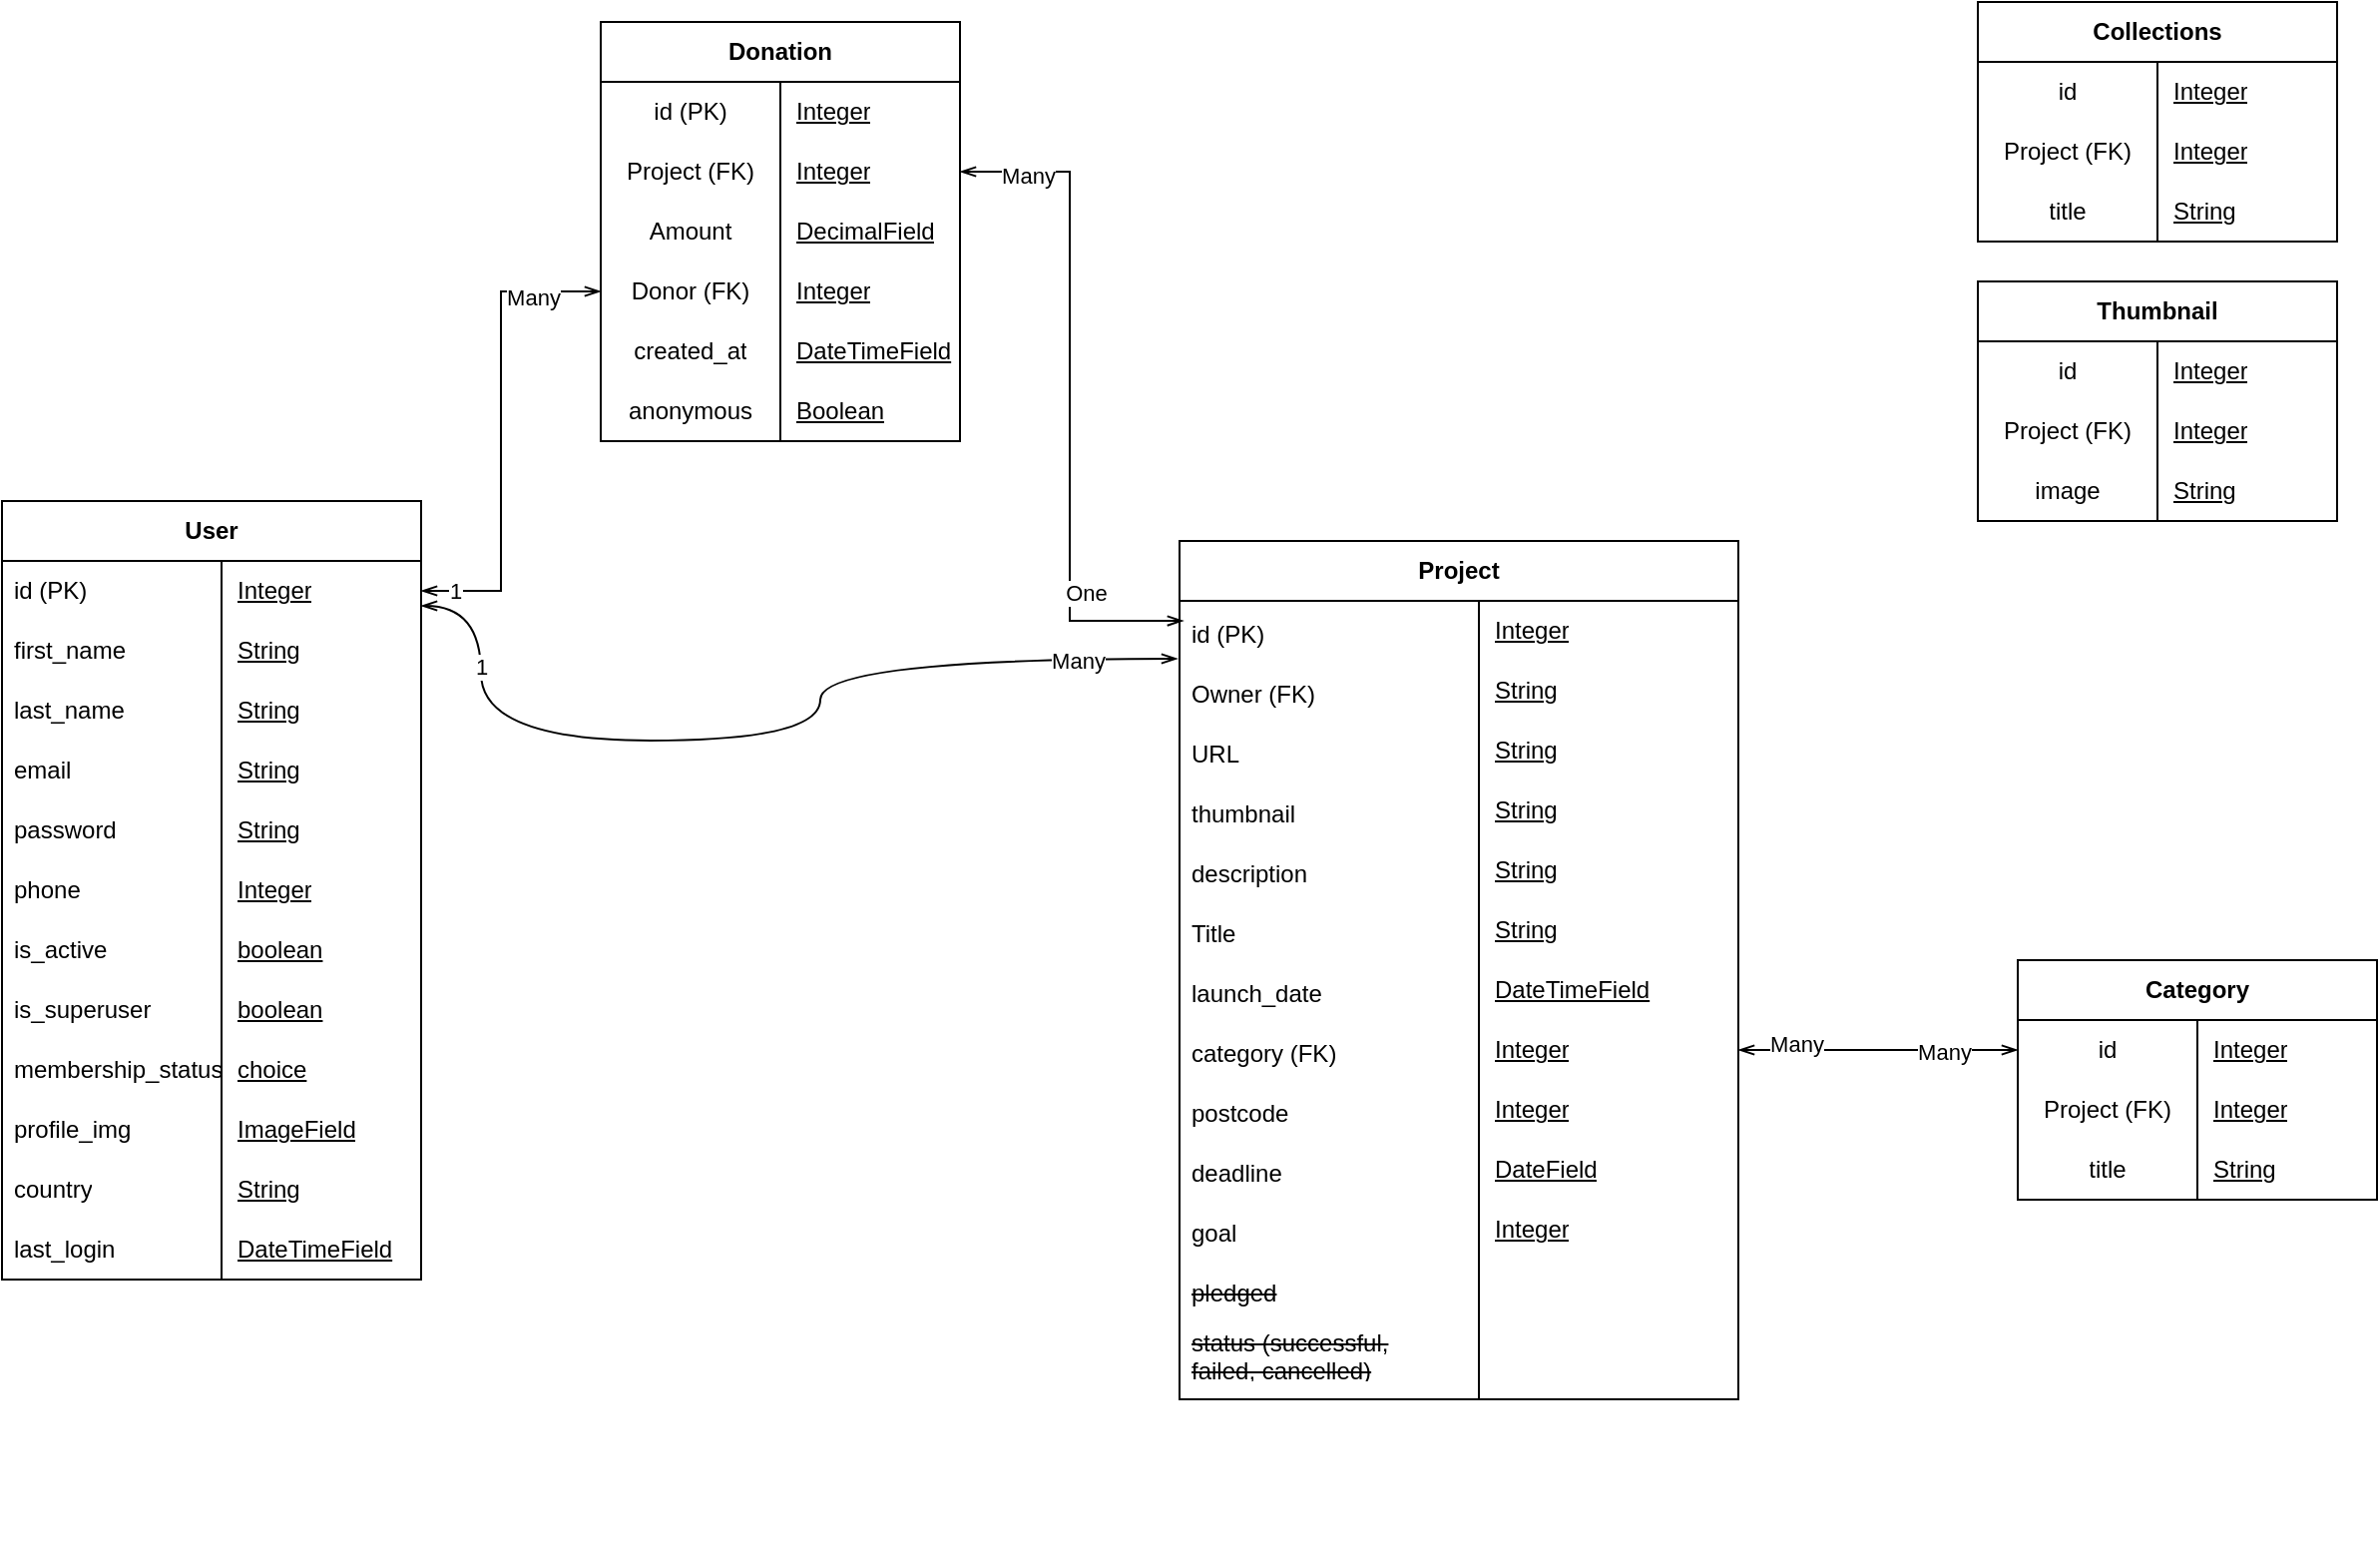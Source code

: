 <mxfile version="22.1.18" type="google">
  <diagram id="C5RBs43oDa-KdzZeNtuy" name="Page-1">
    <mxGraphModel grid="1" page="0" gridSize="10" guides="1" tooltips="1" connect="1" arrows="1" fold="1" pageScale="1" pageWidth="827" pageHeight="1169" math="0" shadow="0">
      <root>
        <mxCell id="WIyWlLk6GJQsqaUBKTNV-0" />
        <mxCell id="WIyWlLk6GJQsqaUBKTNV-1" parent="WIyWlLk6GJQsqaUBKTNV-0" />
        <mxCell id="CqpuCXnHiL3pL7R2goNi-49" value="" style="group;fontStyle=1" connectable="0" vertex="1" parent="WIyWlLk6GJQsqaUBKTNV-1">
          <mxGeometry x="-200" y="100" width="210" height="420" as="geometry" />
        </mxCell>
        <mxCell id="CqpuCXnHiL3pL7R2goNi-0" value="&lt;b&gt;User&lt;/b&gt;" style="shape=table;startSize=30;container=1;collapsible=1;childLayout=tableLayout;fixedRows=1;rowLines=0;fontStyle=0;align=center;resizeLast=1;html=1;whiteSpace=wrap;movable=1;resizable=1;rotatable=1;deletable=1;editable=1;locked=0;connectable=1;" vertex="1" parent="CqpuCXnHiL3pL7R2goNi-49">
          <mxGeometry width="210" height="390" as="geometry" />
        </mxCell>
        <mxCell id="CqpuCXnHiL3pL7R2goNi-19" style="shape=tableRow;horizontal=0;startSize=0;swimlaneHead=0;swimlaneBody=0;fillColor=none;collapsible=0;dropTarget=0;points=[[0,0.5],[1,0.5]];portConstraint=eastwest;top=0;left=0;right=0;bottom=0;html=1;movable=1;resizable=1;rotatable=1;deletable=1;editable=1;locked=0;connectable=1;" vertex="1" parent="CqpuCXnHiL3pL7R2goNi-0">
          <mxGeometry y="30" width="210" height="30" as="geometry" />
        </mxCell>
        <mxCell id="CqpuCXnHiL3pL7R2goNi-20" style="shape=partialRectangle;connectable=1;fillColor=none;top=0;left=0;bottom=0;right=0;fontStyle=1;overflow=hidden;html=1;whiteSpace=wrap;movable=1;resizable=1;rotatable=1;deletable=1;editable=1;locked=0;" vertex="1" parent="CqpuCXnHiL3pL7R2goNi-19">
          <mxGeometry width="110" height="30" as="geometry">
            <mxRectangle width="110" height="30" as="alternateBounds" />
          </mxGeometry>
        </mxCell>
        <mxCell id="CqpuCXnHiL3pL7R2goNi-21" value="&lt;span style=&quot;font-weight: 400;&quot;&gt;Integer&lt;/span&gt;" style="shape=partialRectangle;connectable=1;fillColor=none;top=0;left=0;bottom=0;right=0;align=left;spacingLeft=6;fontStyle=5;overflow=hidden;html=1;whiteSpace=wrap;movable=1;resizable=1;rotatable=1;deletable=1;editable=1;locked=0;" vertex="1" parent="CqpuCXnHiL3pL7R2goNi-19">
          <mxGeometry x="110" width="100" height="30" as="geometry">
            <mxRectangle width="100" height="30" as="alternateBounds" />
          </mxGeometry>
        </mxCell>
        <mxCell id="CqpuCXnHiL3pL7R2goNi-16" style="shape=tableRow;horizontal=0;startSize=0;swimlaneHead=0;swimlaneBody=0;fillColor=none;collapsible=0;dropTarget=0;points=[[0,0.5],[1,0.5]];portConstraint=eastwest;top=0;left=0;right=0;bottom=0;html=1;movable=1;resizable=1;rotatable=1;deletable=1;editable=1;locked=0;connectable=1;" vertex="1" parent="CqpuCXnHiL3pL7R2goNi-0">
          <mxGeometry y="60" width="210" height="30" as="geometry" />
        </mxCell>
        <mxCell id="CqpuCXnHiL3pL7R2goNi-17" style="shape=partialRectangle;connectable=1;fillColor=none;top=0;left=0;bottom=0;right=0;fontStyle=1;overflow=hidden;html=1;whiteSpace=wrap;movable=1;resizable=1;rotatable=1;deletable=1;editable=1;locked=0;" vertex="1" parent="CqpuCXnHiL3pL7R2goNi-16">
          <mxGeometry width="110" height="30" as="geometry">
            <mxRectangle width="110" height="30" as="alternateBounds" />
          </mxGeometry>
        </mxCell>
        <mxCell id="CqpuCXnHiL3pL7R2goNi-18" value="&lt;span style=&quot;font-weight: normal;&quot;&gt;String&lt;/span&gt;" style="shape=partialRectangle;connectable=1;fillColor=none;top=0;left=0;bottom=0;right=0;align=left;spacingLeft=6;fontStyle=5;overflow=hidden;html=1;whiteSpace=wrap;movable=1;resizable=1;rotatable=1;deletable=1;editable=1;locked=0;" vertex="1" parent="CqpuCXnHiL3pL7R2goNi-16">
          <mxGeometry x="110" width="100" height="30" as="geometry">
            <mxRectangle width="100" height="30" as="alternateBounds" />
          </mxGeometry>
        </mxCell>
        <mxCell id="CqpuCXnHiL3pL7R2goNi-13" style="shape=tableRow;horizontal=0;startSize=0;swimlaneHead=0;swimlaneBody=0;fillColor=none;collapsible=0;dropTarget=0;points=[[0,0.5],[1,0.5]];portConstraint=eastwest;top=0;left=0;right=0;bottom=0;html=1;movable=1;resizable=1;rotatable=1;deletable=1;editable=1;locked=0;connectable=1;" vertex="1" parent="CqpuCXnHiL3pL7R2goNi-0">
          <mxGeometry y="90" width="210" height="30" as="geometry" />
        </mxCell>
        <mxCell id="CqpuCXnHiL3pL7R2goNi-14" style="shape=partialRectangle;connectable=1;fillColor=none;top=0;left=0;bottom=0;right=0;fontStyle=1;overflow=hidden;html=1;whiteSpace=wrap;movable=1;resizable=1;rotatable=1;deletable=1;editable=1;locked=0;" vertex="1" parent="CqpuCXnHiL3pL7R2goNi-13">
          <mxGeometry width="110" height="30" as="geometry">
            <mxRectangle width="110" height="30" as="alternateBounds" />
          </mxGeometry>
        </mxCell>
        <mxCell id="CqpuCXnHiL3pL7R2goNi-15" value="&lt;span style=&quot;font-weight: normal;&quot;&gt;String&lt;/span&gt;" style="shape=partialRectangle;connectable=1;fillColor=none;top=0;left=0;bottom=0;right=0;align=left;spacingLeft=6;fontStyle=5;overflow=hidden;html=1;whiteSpace=wrap;movable=1;resizable=1;rotatable=1;deletable=1;editable=1;locked=0;" vertex="1" parent="CqpuCXnHiL3pL7R2goNi-13">
          <mxGeometry x="110" width="100" height="30" as="geometry">
            <mxRectangle width="100" height="30" as="alternateBounds" />
          </mxGeometry>
        </mxCell>
        <mxCell id="CqpuCXnHiL3pL7R2goNi-1" value="" style="shape=tableRow;horizontal=0;startSize=0;swimlaneHead=0;swimlaneBody=0;fillColor=none;collapsible=0;dropTarget=0;points=[[0,0.5],[1,0.5]];portConstraint=eastwest;top=0;left=0;right=0;bottom=0;html=1;movable=1;resizable=1;rotatable=1;deletable=1;editable=1;locked=0;connectable=1;" vertex="1" parent="CqpuCXnHiL3pL7R2goNi-0">
          <mxGeometry y="120" width="210" height="30" as="geometry" />
        </mxCell>
        <mxCell id="CqpuCXnHiL3pL7R2goNi-2" value="" style="shape=partialRectangle;connectable=1;fillColor=none;top=0;left=0;bottom=0;right=0;fontStyle=1;overflow=hidden;html=1;whiteSpace=wrap;movable=1;resizable=1;rotatable=1;deletable=1;editable=1;locked=0;" vertex="1" parent="CqpuCXnHiL3pL7R2goNi-1">
          <mxGeometry width="110" height="30" as="geometry">
            <mxRectangle width="110" height="30" as="alternateBounds" />
          </mxGeometry>
        </mxCell>
        <mxCell id="CqpuCXnHiL3pL7R2goNi-3" value="&lt;span style=&quot;font-weight: normal;&quot;&gt;String&lt;/span&gt;" style="shape=partialRectangle;connectable=1;fillColor=none;top=0;left=0;bottom=0;right=0;align=left;spacingLeft=6;fontStyle=5;overflow=hidden;html=1;whiteSpace=wrap;movable=1;resizable=1;rotatable=1;deletable=1;editable=1;locked=0;" vertex="1" parent="CqpuCXnHiL3pL7R2goNi-1">
          <mxGeometry x="110" width="100" height="30" as="geometry">
            <mxRectangle width="100" height="30" as="alternateBounds" />
          </mxGeometry>
        </mxCell>
        <mxCell id="CqpuCXnHiL3pL7R2goNi-22" style="shape=tableRow;horizontal=0;startSize=0;swimlaneHead=0;swimlaneBody=0;fillColor=none;collapsible=0;dropTarget=0;points=[[0,0.5],[1,0.5]];portConstraint=eastwest;top=0;left=0;right=0;bottom=0;html=1;movable=1;resizable=1;rotatable=1;deletable=1;editable=1;locked=0;connectable=1;" vertex="1" parent="CqpuCXnHiL3pL7R2goNi-0">
          <mxGeometry y="150" width="210" height="30" as="geometry" />
        </mxCell>
        <mxCell id="CqpuCXnHiL3pL7R2goNi-23" style="shape=partialRectangle;connectable=1;fillColor=none;top=0;left=0;bottom=0;right=0;fontStyle=1;overflow=hidden;html=1;whiteSpace=wrap;movable=1;resizable=1;rotatable=1;deletable=1;editable=1;locked=0;" vertex="1" parent="CqpuCXnHiL3pL7R2goNi-22">
          <mxGeometry width="110" height="30" as="geometry">
            <mxRectangle width="110" height="30" as="alternateBounds" />
          </mxGeometry>
        </mxCell>
        <mxCell id="CqpuCXnHiL3pL7R2goNi-24" value="&lt;span style=&quot;font-weight: normal;&quot;&gt;String&lt;/span&gt;" style="shape=partialRectangle;connectable=1;fillColor=none;top=0;left=0;bottom=0;right=0;align=left;spacingLeft=6;fontStyle=5;overflow=hidden;html=1;whiteSpace=wrap;movable=1;resizable=1;rotatable=1;deletable=1;editable=1;locked=0;" vertex="1" parent="CqpuCXnHiL3pL7R2goNi-22">
          <mxGeometry x="110" width="100" height="30" as="geometry">
            <mxRectangle width="100" height="30" as="alternateBounds" />
          </mxGeometry>
        </mxCell>
        <mxCell id="CqpuCXnHiL3pL7R2goNi-25" style="shape=tableRow;horizontal=0;startSize=0;swimlaneHead=0;swimlaneBody=0;fillColor=none;collapsible=0;dropTarget=0;points=[[0,0.5],[1,0.5]];portConstraint=eastwest;top=0;left=0;right=0;bottom=0;html=1;movable=1;resizable=1;rotatable=1;deletable=1;editable=1;locked=0;connectable=1;" vertex="1" parent="CqpuCXnHiL3pL7R2goNi-0">
          <mxGeometry y="180" width="210" height="30" as="geometry" />
        </mxCell>
        <mxCell id="CqpuCXnHiL3pL7R2goNi-26" style="shape=partialRectangle;connectable=1;fillColor=none;top=0;left=0;bottom=0;right=0;fontStyle=1;overflow=hidden;html=1;whiteSpace=wrap;movable=1;resizable=1;rotatable=1;deletable=1;editable=1;locked=0;" vertex="1" parent="CqpuCXnHiL3pL7R2goNi-25">
          <mxGeometry width="110" height="30" as="geometry">
            <mxRectangle width="110" height="30" as="alternateBounds" />
          </mxGeometry>
        </mxCell>
        <mxCell id="CqpuCXnHiL3pL7R2goNi-27" value="&lt;span style=&quot;font-weight: normal;&quot;&gt;Integer&lt;/span&gt;" style="shape=partialRectangle;connectable=1;fillColor=none;top=0;left=0;bottom=0;right=0;align=left;spacingLeft=6;fontStyle=5;overflow=hidden;html=1;whiteSpace=wrap;movable=1;resizable=1;rotatable=1;deletable=1;editable=1;locked=0;" vertex="1" parent="CqpuCXnHiL3pL7R2goNi-25">
          <mxGeometry x="110" width="100" height="30" as="geometry">
            <mxRectangle width="100" height="30" as="alternateBounds" />
          </mxGeometry>
        </mxCell>
        <mxCell id="CqpuCXnHiL3pL7R2goNi-28" style="shape=tableRow;horizontal=0;startSize=0;swimlaneHead=0;swimlaneBody=0;fillColor=none;collapsible=0;dropTarget=0;points=[[0,0.5],[1,0.5]];portConstraint=eastwest;top=0;left=0;right=0;bottom=0;html=1;movable=1;resizable=1;rotatable=1;deletable=1;editable=1;locked=0;connectable=1;" vertex="1" parent="CqpuCXnHiL3pL7R2goNi-0">
          <mxGeometry y="210" width="210" height="30" as="geometry" />
        </mxCell>
        <mxCell id="CqpuCXnHiL3pL7R2goNi-29" style="shape=partialRectangle;connectable=1;fillColor=none;top=0;left=0;bottom=0;right=0;fontStyle=1;overflow=hidden;html=1;whiteSpace=wrap;movable=1;resizable=1;rotatable=1;deletable=1;editable=1;locked=0;" vertex="1" parent="CqpuCXnHiL3pL7R2goNi-28">
          <mxGeometry width="110" height="30" as="geometry">
            <mxRectangle width="110" height="30" as="alternateBounds" />
          </mxGeometry>
        </mxCell>
        <mxCell id="CqpuCXnHiL3pL7R2goNi-30" value="&lt;span style=&quot;font-weight: normal;&quot;&gt;boolean&lt;/span&gt;" style="shape=partialRectangle;connectable=1;fillColor=none;top=0;left=0;bottom=0;right=0;align=left;spacingLeft=6;fontStyle=5;overflow=hidden;html=1;whiteSpace=wrap;movable=1;resizable=1;rotatable=1;deletable=1;editable=1;locked=0;" vertex="1" parent="CqpuCXnHiL3pL7R2goNi-28">
          <mxGeometry x="110" width="100" height="30" as="geometry">
            <mxRectangle width="100" height="30" as="alternateBounds" />
          </mxGeometry>
        </mxCell>
        <mxCell id="CqpuCXnHiL3pL7R2goNi-31" style="shape=tableRow;horizontal=0;startSize=0;swimlaneHead=0;swimlaneBody=0;fillColor=none;collapsible=0;dropTarget=0;points=[[0,0.5],[1,0.5]];portConstraint=eastwest;top=0;left=0;right=0;bottom=0;html=1;movable=1;resizable=1;rotatable=1;deletable=1;editable=1;locked=0;connectable=1;" vertex="1" parent="CqpuCXnHiL3pL7R2goNi-0">
          <mxGeometry y="240" width="210" height="30" as="geometry" />
        </mxCell>
        <mxCell id="CqpuCXnHiL3pL7R2goNi-32" style="shape=partialRectangle;connectable=1;fillColor=none;top=0;left=0;bottom=0;right=0;fontStyle=1;overflow=hidden;html=1;whiteSpace=wrap;movable=1;resizable=1;rotatable=1;deletable=1;editable=1;locked=0;" vertex="1" parent="CqpuCXnHiL3pL7R2goNi-31">
          <mxGeometry width="110" height="30" as="geometry">
            <mxRectangle width="110" height="30" as="alternateBounds" />
          </mxGeometry>
        </mxCell>
        <mxCell id="CqpuCXnHiL3pL7R2goNi-33" value="boolean" style="shape=partialRectangle;connectable=1;fillColor=none;top=0;left=0;bottom=0;right=0;align=left;spacingLeft=6;fontStyle=4;overflow=hidden;html=1;whiteSpace=wrap;movable=1;resizable=1;rotatable=1;deletable=1;editable=1;locked=0;" vertex="1" parent="CqpuCXnHiL3pL7R2goNi-31">
          <mxGeometry x="110" width="100" height="30" as="geometry">
            <mxRectangle width="100" height="30" as="alternateBounds" />
          </mxGeometry>
        </mxCell>
        <mxCell id="CqpuCXnHiL3pL7R2goNi-34" style="shape=tableRow;horizontal=0;startSize=0;swimlaneHead=0;swimlaneBody=0;fillColor=none;collapsible=0;dropTarget=0;points=[[0,0.5],[1,0.5]];portConstraint=eastwest;top=0;left=0;right=0;bottom=0;html=1;movable=1;resizable=1;rotatable=1;deletable=1;editable=1;locked=0;connectable=1;" vertex="1" parent="CqpuCXnHiL3pL7R2goNi-0">
          <mxGeometry y="270" width="210" height="30" as="geometry" />
        </mxCell>
        <mxCell id="CqpuCXnHiL3pL7R2goNi-35" style="shape=partialRectangle;connectable=1;fillColor=none;top=0;left=0;bottom=0;right=0;fontStyle=1;overflow=hidden;html=1;whiteSpace=wrap;movable=1;resizable=1;rotatable=1;deletable=1;editable=1;locked=0;" vertex="1" parent="CqpuCXnHiL3pL7R2goNi-34">
          <mxGeometry width="110" height="30" as="geometry">
            <mxRectangle width="110" height="30" as="alternateBounds" />
          </mxGeometry>
        </mxCell>
        <mxCell id="CqpuCXnHiL3pL7R2goNi-36" value="&lt;span style=&quot;font-weight: normal;&quot;&gt;choice&lt;/span&gt;" style="shape=partialRectangle;connectable=1;fillColor=none;top=0;left=0;bottom=0;right=0;align=left;spacingLeft=6;fontStyle=5;overflow=hidden;html=1;whiteSpace=wrap;movable=1;resizable=1;rotatable=1;deletable=1;editable=1;locked=0;" vertex="1" parent="CqpuCXnHiL3pL7R2goNi-34">
          <mxGeometry x="110" width="100" height="30" as="geometry">
            <mxRectangle width="100" height="30" as="alternateBounds" />
          </mxGeometry>
        </mxCell>
        <mxCell id="CqpuCXnHiL3pL7R2goNi-37" style="shape=tableRow;horizontal=0;startSize=0;swimlaneHead=0;swimlaneBody=0;fillColor=none;collapsible=0;dropTarget=0;points=[[0,0.5],[1,0.5]];portConstraint=eastwest;top=0;left=0;right=0;bottom=0;html=1;movable=1;resizable=1;rotatable=1;deletable=1;editable=1;locked=0;connectable=1;" vertex="1" parent="CqpuCXnHiL3pL7R2goNi-0">
          <mxGeometry y="300" width="210" height="30" as="geometry" />
        </mxCell>
        <mxCell id="CqpuCXnHiL3pL7R2goNi-38" style="shape=partialRectangle;connectable=1;fillColor=none;top=0;left=0;bottom=0;right=0;fontStyle=1;overflow=hidden;html=1;whiteSpace=wrap;movable=1;resizable=1;rotatable=1;deletable=1;editable=1;locked=0;" vertex="1" parent="CqpuCXnHiL3pL7R2goNi-37">
          <mxGeometry width="110" height="30" as="geometry">
            <mxRectangle width="110" height="30" as="alternateBounds" />
          </mxGeometry>
        </mxCell>
        <mxCell id="CqpuCXnHiL3pL7R2goNi-39" value="&lt;span style=&quot;font-weight: normal;&quot;&gt;ImageField&lt;/span&gt;" style="shape=partialRectangle;connectable=1;fillColor=none;top=0;left=0;bottom=0;right=0;align=left;spacingLeft=6;fontStyle=5;overflow=hidden;html=1;whiteSpace=wrap;movable=1;resizable=1;rotatable=1;deletable=1;editable=1;locked=0;" vertex="1" parent="CqpuCXnHiL3pL7R2goNi-37">
          <mxGeometry x="110" width="100" height="30" as="geometry">
            <mxRectangle width="100" height="30" as="alternateBounds" />
          </mxGeometry>
        </mxCell>
        <mxCell id="CqpuCXnHiL3pL7R2goNi-40" style="shape=tableRow;horizontal=0;startSize=0;swimlaneHead=0;swimlaneBody=0;fillColor=none;collapsible=0;dropTarget=0;points=[[0,0.5],[1,0.5]];portConstraint=eastwest;top=0;left=0;right=0;bottom=0;html=1;movable=1;resizable=1;rotatable=1;deletable=1;editable=1;locked=0;connectable=1;" vertex="1" parent="CqpuCXnHiL3pL7R2goNi-0">
          <mxGeometry y="330" width="210" height="30" as="geometry" />
        </mxCell>
        <mxCell id="CqpuCXnHiL3pL7R2goNi-41" style="shape=partialRectangle;connectable=1;fillColor=none;top=0;left=0;bottom=0;right=0;fontStyle=1;overflow=hidden;html=1;whiteSpace=wrap;movable=1;resizable=1;rotatable=1;deletable=1;editable=1;locked=0;" vertex="1" parent="CqpuCXnHiL3pL7R2goNi-40">
          <mxGeometry width="110" height="30" as="geometry">
            <mxRectangle width="110" height="30" as="alternateBounds" />
          </mxGeometry>
        </mxCell>
        <mxCell id="CqpuCXnHiL3pL7R2goNi-42" value="&lt;span style=&quot;font-weight: 400;&quot;&gt;String&lt;/span&gt;" style="shape=partialRectangle;connectable=1;fillColor=none;top=0;left=0;bottom=0;right=0;align=left;spacingLeft=6;fontStyle=5;overflow=hidden;html=1;whiteSpace=wrap;movable=1;resizable=1;rotatable=1;deletable=1;editable=1;locked=0;" vertex="1" parent="CqpuCXnHiL3pL7R2goNi-40">
          <mxGeometry x="110" width="100" height="30" as="geometry">
            <mxRectangle width="100" height="30" as="alternateBounds" />
          </mxGeometry>
        </mxCell>
        <mxCell id="CqpuCXnHiL3pL7R2goNi-43" style="shape=tableRow;horizontal=0;startSize=0;swimlaneHead=0;swimlaneBody=0;fillColor=none;collapsible=0;dropTarget=0;points=[[0,0.5],[1,0.5]];portConstraint=eastwest;top=0;left=0;right=0;bottom=0;html=1;movable=1;resizable=1;rotatable=1;deletable=1;editable=1;locked=0;connectable=1;" vertex="1" parent="CqpuCXnHiL3pL7R2goNi-0">
          <mxGeometry y="360" width="210" height="30" as="geometry" />
        </mxCell>
        <mxCell id="CqpuCXnHiL3pL7R2goNi-44" style="shape=partialRectangle;connectable=1;fillColor=none;top=0;left=0;bottom=0;right=0;fontStyle=1;overflow=hidden;html=1;whiteSpace=wrap;movable=1;resizable=1;rotatable=1;deletable=1;editable=1;locked=0;" vertex="1" parent="CqpuCXnHiL3pL7R2goNi-43">
          <mxGeometry width="110" height="30" as="geometry">
            <mxRectangle width="110" height="30" as="alternateBounds" />
          </mxGeometry>
        </mxCell>
        <mxCell id="CqpuCXnHiL3pL7R2goNi-45" value="DateTimeField" style="shape=partialRectangle;connectable=1;fillColor=none;top=0;left=0;bottom=0;right=0;align=left;spacingLeft=6;fontStyle=4;overflow=hidden;html=1;whiteSpace=wrap;movable=1;resizable=1;rotatable=1;deletable=1;editable=1;locked=0;" vertex="1" parent="CqpuCXnHiL3pL7R2goNi-43">
          <mxGeometry x="110" width="100" height="30" as="geometry">
            <mxRectangle width="100" height="30" as="alternateBounds" />
          </mxGeometry>
        </mxCell>
        <mxCell id="zFe148ZZLQVO_eiXOxzq-35" value="id (PK)" style="whiteSpace=wrap;html=1;align=left;fillColor=none;strokeColor=none;gradientColor=none;spacingLeft=4;spacingRight=4;" vertex="1" parent="CqpuCXnHiL3pL7R2goNi-49">
          <mxGeometry y="30" width="127.826" height="30" as="geometry" />
        </mxCell>
        <mxCell id="zFe148ZZLQVO_eiXOxzq-21" value="first_name" style="text;strokeColor=none;fillColor=none;align=left;verticalAlign=middle;spacingLeft=4;spacingRight=4;overflow=hidden;points=[[0,0.5],[1,0.5]];portConstraint=eastwest;rotatable=1;whiteSpace=wrap;html=1;movable=1;resizable=1;deletable=1;editable=1;locked=0;connectable=1;" vertex="1" parent="CqpuCXnHiL3pL7R2goNi-49">
          <mxGeometry y="60" width="127.826" height="30" as="geometry" />
        </mxCell>
        <mxCell id="zFe148ZZLQVO_eiXOxzq-20" value="last_name" style="text;strokeColor=none;fillColor=none;align=left;verticalAlign=middle;spacingLeft=4;spacingRight=4;overflow=hidden;points=[[0,0.5],[1,0.5]];portConstraint=eastwest;rotatable=1;whiteSpace=wrap;html=1;movable=1;resizable=1;deletable=1;editable=1;locked=0;connectable=1;" vertex="1" parent="CqpuCXnHiL3pL7R2goNi-49">
          <mxGeometry y="90" width="127.826" height="30" as="geometry" />
        </mxCell>
        <mxCell id="zFe148ZZLQVO_eiXOxzq-19" value="email" style="text;strokeColor=none;fillColor=none;align=left;verticalAlign=middle;spacingLeft=4;spacingRight=4;overflow=hidden;points=[[0,0.5],[1,0.5]];portConstraint=eastwest;rotatable=1;whiteSpace=wrap;html=1;movable=1;resizable=1;deletable=1;editable=1;locked=0;connectable=1;" vertex="1" parent="CqpuCXnHiL3pL7R2goNi-49">
          <mxGeometry y="120" width="127.826" height="30" as="geometry" />
        </mxCell>
        <mxCell id="zFe148ZZLQVO_eiXOxzq-18" value="password" style="text;strokeColor=none;fillColor=none;align=left;verticalAlign=middle;spacingLeft=4;spacingRight=4;overflow=hidden;points=[[0,0.5],[1,0.5]];portConstraint=eastwest;rotatable=1;whiteSpace=wrap;html=1;movable=1;resizable=1;deletable=1;editable=1;locked=0;connectable=1;" vertex="1" parent="CqpuCXnHiL3pL7R2goNi-49">
          <mxGeometry y="150" width="127.826" height="30" as="geometry" />
        </mxCell>
        <mxCell id="zFe148ZZLQVO_eiXOxzq-17" value="phone" style="text;strokeColor=none;fillColor=none;align=left;verticalAlign=middle;spacingLeft=4;spacingRight=4;overflow=hidden;points=[[0,0.5],[1,0.5]];portConstraint=eastwest;rotatable=1;whiteSpace=wrap;html=1;movable=1;resizable=1;deletable=1;editable=1;locked=0;connectable=1;" vertex="1" parent="CqpuCXnHiL3pL7R2goNi-49">
          <mxGeometry y="180" width="127.826" height="30" as="geometry" />
        </mxCell>
        <mxCell id="zFe148ZZLQVO_eiXOxzq-16" value="is_active" style="text;strokeColor=none;fillColor=none;align=left;verticalAlign=middle;spacingLeft=4;spacingRight=4;overflow=hidden;points=[[0,0.5],[1,0.5]];portConstraint=eastwest;rotatable=1;whiteSpace=wrap;html=1;movable=1;resizable=1;deletable=1;editable=1;locked=0;connectable=1;" vertex="1" parent="CqpuCXnHiL3pL7R2goNi-49">
          <mxGeometry y="210" width="127.826" height="30" as="geometry" />
        </mxCell>
        <mxCell id="zFe148ZZLQVO_eiXOxzq-15" value="is_superuser" style="text;strokeColor=none;fillColor=none;align=left;verticalAlign=middle;spacingLeft=4;spacingRight=4;overflow=hidden;points=[[0,0.5],[1,0.5]];portConstraint=eastwest;rotatable=1;whiteSpace=wrap;html=1;movable=1;resizable=1;deletable=1;editable=1;locked=0;connectable=1;" vertex="1" parent="CqpuCXnHiL3pL7R2goNi-49">
          <mxGeometry y="240" width="127.826" height="30" as="geometry" />
        </mxCell>
        <mxCell id="zFe148ZZLQVO_eiXOxzq-14" value="membership_status" style="text;strokeColor=none;fillColor=none;align=left;verticalAlign=middle;spacingLeft=4;spacingRight=4;overflow=hidden;points=[[0,0.5],[1,0.5]];portConstraint=eastwest;rotatable=1;whiteSpace=wrap;html=1;movable=1;resizable=1;deletable=1;editable=1;locked=0;connectable=1;" vertex="1" parent="CqpuCXnHiL3pL7R2goNi-49">
          <mxGeometry y="270" width="127.826" height="30" as="geometry" />
        </mxCell>
        <mxCell id="zFe148ZZLQVO_eiXOxzq-22" value="profile_img" style="text;strokeColor=none;fillColor=none;align=left;verticalAlign=middle;spacingLeft=4;spacingRight=4;overflow=hidden;points=[[0,0.5],[1,0.5]];portConstraint=eastwest;rotatable=1;whiteSpace=wrap;html=1;movable=1;resizable=1;deletable=1;editable=1;locked=0;connectable=1;" vertex="1" parent="CqpuCXnHiL3pL7R2goNi-49">
          <mxGeometry y="300" width="127.826" height="30" as="geometry" />
        </mxCell>
        <mxCell id="zFe148ZZLQVO_eiXOxzq-23" value="country" style="text;strokeColor=none;fillColor=none;align=left;verticalAlign=middle;spacingLeft=4;spacingRight=4;overflow=hidden;points=[[0,0.5],[1,0.5]];portConstraint=eastwest;rotatable=1;whiteSpace=wrap;html=1;movable=1;resizable=1;deletable=1;editable=1;locked=0;connectable=1;" vertex="1" parent="CqpuCXnHiL3pL7R2goNi-49">
          <mxGeometry y="330" width="127.826" height="30" as="geometry" />
        </mxCell>
        <mxCell id="zFe148ZZLQVO_eiXOxzq-24" value="last_login" style="text;strokeColor=none;fillColor=none;align=left;verticalAlign=middle;spacingLeft=4;spacingRight=4;overflow=hidden;points=[[0,0.5],[1,0.5]];portConstraint=eastwest;rotatable=1;whiteSpace=wrap;html=1;movable=1;resizable=1;deletable=1;editable=1;locked=0;connectable=1;" vertex="1" parent="CqpuCXnHiL3pL7R2goNi-49">
          <mxGeometry y="360" width="127.826" height="30" as="geometry" />
        </mxCell>
        <mxCell id="CqpuCXnHiL3pL7R2goNi-50" value="Donation" style="shape=table;startSize=30;container=1;collapsible=1;childLayout=tableLayout;fixedRows=1;rowLines=0;fontStyle=1;align=center;resizeLast=1;html=1;whiteSpace=wrap;strokeColor=default;verticalAlign=middle;fontFamily=Helvetica;fontSize=12;fontColor=default;fillColor=default;" vertex="1" parent="WIyWlLk6GJQsqaUBKTNV-1">
          <mxGeometry x="100" y="-140" width="180" height="210" as="geometry" />
        </mxCell>
        <mxCell id="CqpuCXnHiL3pL7R2goNi-51" value="" style="shape=tableRow;horizontal=0;startSize=0;swimlaneHead=0;swimlaneBody=0;fillColor=none;collapsible=0;dropTarget=0;points=[[0,0.5],[1,0.5]];portConstraint=eastwest;top=0;left=0;right=0;bottom=0;html=1;strokeColor=default;align=center;verticalAlign=middle;fontFamily=Helvetica;fontSize=12;fontColor=default;" vertex="1" parent="CqpuCXnHiL3pL7R2goNi-50">
          <mxGeometry y="30" width="180" height="30" as="geometry" />
        </mxCell>
        <mxCell id="CqpuCXnHiL3pL7R2goNi-52" value="&lt;span style=&quot;font-weight: normal;&quot;&gt;id (PK)&lt;/span&gt;" style="shape=partialRectangle;connectable=0;fillColor=none;top=0;left=0;bottom=0;right=0;fontStyle=1;overflow=hidden;html=1;whiteSpace=wrap;strokeColor=default;align=center;verticalAlign=middle;fontFamily=Helvetica;fontSize=12;fontColor=default;startSize=30;" vertex="1" parent="CqpuCXnHiL3pL7R2goNi-51">
          <mxGeometry width="90" height="30" as="geometry">
            <mxRectangle width="90" height="30" as="alternateBounds" />
          </mxGeometry>
        </mxCell>
        <mxCell id="CqpuCXnHiL3pL7R2goNi-53" value="Integer" style="shape=partialRectangle;connectable=0;fillColor=none;top=0;left=0;bottom=0;right=0;align=left;spacingLeft=6;fontStyle=4;overflow=hidden;html=1;whiteSpace=wrap;strokeColor=default;verticalAlign=middle;fontFamily=Helvetica;fontSize=12;fontColor=default;startSize=30;" vertex="1" parent="CqpuCXnHiL3pL7R2goNi-51">
          <mxGeometry x="90" width="90" height="30" as="geometry">
            <mxRectangle width="90" height="30" as="alternateBounds" />
          </mxGeometry>
        </mxCell>
        <mxCell id="CqpuCXnHiL3pL7R2goNi-66" style="shape=tableRow;horizontal=0;startSize=0;swimlaneHead=0;swimlaneBody=0;fillColor=none;collapsible=0;dropTarget=0;points=[[0,0.5],[1,0.5]];portConstraint=eastwest;top=0;left=0;right=0;bottom=0;html=1;strokeColor=default;align=center;verticalAlign=middle;fontFamily=Helvetica;fontSize=12;fontColor=default;" vertex="1" parent="CqpuCXnHiL3pL7R2goNi-50">
          <mxGeometry y="60" width="180" height="30" as="geometry" />
        </mxCell>
        <mxCell id="CqpuCXnHiL3pL7R2goNi-67" value="&lt;span style=&quot;font-weight: normal;&quot;&gt;Project (FK)&lt;/span&gt;" style="shape=partialRectangle;connectable=0;fillColor=none;top=0;left=0;bottom=0;right=0;fontStyle=1;overflow=hidden;html=1;whiteSpace=wrap;strokeColor=default;align=center;verticalAlign=middle;fontFamily=Helvetica;fontSize=12;fontColor=default;startSize=30;" vertex="1" parent="CqpuCXnHiL3pL7R2goNi-66">
          <mxGeometry width="90" height="30" as="geometry">
            <mxRectangle width="90" height="30" as="alternateBounds" />
          </mxGeometry>
        </mxCell>
        <mxCell id="CqpuCXnHiL3pL7R2goNi-68" value="Integer" style="shape=partialRectangle;connectable=0;fillColor=none;top=0;left=0;bottom=0;right=0;align=left;spacingLeft=6;fontStyle=4;overflow=hidden;html=1;whiteSpace=wrap;strokeColor=default;verticalAlign=middle;fontFamily=Helvetica;fontSize=12;fontColor=default;startSize=30;" vertex="1" parent="CqpuCXnHiL3pL7R2goNi-66">
          <mxGeometry x="90" width="90" height="30" as="geometry">
            <mxRectangle width="90" height="30" as="alternateBounds" />
          </mxGeometry>
        </mxCell>
        <mxCell id="CqpuCXnHiL3pL7R2goNi-69" style="shape=tableRow;horizontal=0;startSize=0;swimlaneHead=0;swimlaneBody=0;fillColor=none;collapsible=0;dropTarget=0;points=[[0,0.5],[1,0.5]];portConstraint=eastwest;top=0;left=0;right=0;bottom=0;html=1;strokeColor=default;align=center;verticalAlign=middle;fontFamily=Helvetica;fontSize=12;fontColor=default;" vertex="1" parent="CqpuCXnHiL3pL7R2goNi-50">
          <mxGeometry y="90" width="180" height="30" as="geometry" />
        </mxCell>
        <mxCell id="CqpuCXnHiL3pL7R2goNi-70" value="&lt;span style=&quot;font-weight: normal;&quot;&gt;Amount&lt;/span&gt;" style="shape=partialRectangle;connectable=0;fillColor=none;top=0;left=0;bottom=0;right=0;fontStyle=1;overflow=hidden;html=1;whiteSpace=wrap;strokeColor=default;align=center;verticalAlign=middle;fontFamily=Helvetica;fontSize=12;fontColor=default;startSize=30;" vertex="1" parent="CqpuCXnHiL3pL7R2goNi-69">
          <mxGeometry width="90" height="30" as="geometry">
            <mxRectangle width="90" height="30" as="alternateBounds" />
          </mxGeometry>
        </mxCell>
        <mxCell id="CqpuCXnHiL3pL7R2goNi-71" value="DecimalField" style="shape=partialRectangle;connectable=0;fillColor=none;top=0;left=0;bottom=0;right=0;align=left;spacingLeft=6;fontStyle=4;overflow=hidden;html=1;whiteSpace=wrap;strokeColor=default;verticalAlign=middle;fontFamily=Helvetica;fontSize=12;fontColor=default;startSize=30;" vertex="1" parent="CqpuCXnHiL3pL7R2goNi-69">
          <mxGeometry x="90" width="90" height="30" as="geometry">
            <mxRectangle width="90" height="30" as="alternateBounds" />
          </mxGeometry>
        </mxCell>
        <mxCell id="CqpuCXnHiL3pL7R2goNi-72" style="shape=tableRow;horizontal=0;startSize=0;swimlaneHead=0;swimlaneBody=0;fillColor=none;collapsible=0;dropTarget=0;points=[[0,0.5],[1,0.5]];portConstraint=eastwest;top=0;left=0;right=0;bottom=0;html=1;strokeColor=default;align=center;verticalAlign=middle;fontFamily=Helvetica;fontSize=12;fontColor=default;" vertex="1" parent="CqpuCXnHiL3pL7R2goNi-50">
          <mxGeometry y="120" width="180" height="30" as="geometry" />
        </mxCell>
        <mxCell id="CqpuCXnHiL3pL7R2goNi-73" value="&lt;span style=&quot;font-weight: normal;&quot;&gt;Donor (FK)&lt;/span&gt;" style="shape=partialRectangle;connectable=0;fillColor=none;top=0;left=0;bottom=0;right=0;fontStyle=1;overflow=hidden;html=1;whiteSpace=wrap;strokeColor=default;align=center;verticalAlign=middle;fontFamily=Helvetica;fontSize=12;fontColor=default;startSize=30;" vertex="1" parent="CqpuCXnHiL3pL7R2goNi-72">
          <mxGeometry width="90" height="30" as="geometry">
            <mxRectangle width="90" height="30" as="alternateBounds" />
          </mxGeometry>
        </mxCell>
        <mxCell id="CqpuCXnHiL3pL7R2goNi-74" value="Integer" style="shape=partialRectangle;connectable=0;fillColor=none;top=0;left=0;bottom=0;right=0;align=left;spacingLeft=6;fontStyle=4;overflow=hidden;html=1;whiteSpace=wrap;strokeColor=default;verticalAlign=middle;fontFamily=Helvetica;fontSize=12;fontColor=default;startSize=30;" vertex="1" parent="CqpuCXnHiL3pL7R2goNi-72">
          <mxGeometry x="90" width="90" height="30" as="geometry">
            <mxRectangle width="90" height="30" as="alternateBounds" />
          </mxGeometry>
        </mxCell>
        <mxCell id="CqpuCXnHiL3pL7R2goNi-75" style="shape=tableRow;horizontal=0;startSize=0;swimlaneHead=0;swimlaneBody=0;fillColor=none;collapsible=0;dropTarget=0;points=[[0,0.5],[1,0.5]];portConstraint=eastwest;top=0;left=0;right=0;bottom=0;html=1;strokeColor=default;align=center;verticalAlign=middle;fontFamily=Helvetica;fontSize=12;fontColor=default;" vertex="1" parent="CqpuCXnHiL3pL7R2goNi-50">
          <mxGeometry y="150" width="180" height="30" as="geometry" />
        </mxCell>
        <mxCell id="CqpuCXnHiL3pL7R2goNi-76" value="&lt;span style=&quot;font-weight: normal;&quot;&gt;created_at&lt;/span&gt;" style="shape=partialRectangle;connectable=0;fillColor=none;top=0;left=0;bottom=0;right=0;fontStyle=1;overflow=hidden;html=1;whiteSpace=wrap;strokeColor=default;align=center;verticalAlign=middle;fontFamily=Helvetica;fontSize=12;fontColor=default;startSize=30;" vertex="1" parent="CqpuCXnHiL3pL7R2goNi-75">
          <mxGeometry width="90" height="30" as="geometry">
            <mxRectangle width="90" height="30" as="alternateBounds" />
          </mxGeometry>
        </mxCell>
        <mxCell id="CqpuCXnHiL3pL7R2goNi-77" value="DateTimeField" style="shape=partialRectangle;connectable=0;fillColor=none;top=0;left=0;bottom=0;right=0;align=left;spacingLeft=6;fontStyle=4;overflow=hidden;html=1;whiteSpace=wrap;strokeColor=default;verticalAlign=middle;fontFamily=Helvetica;fontSize=12;fontColor=default;startSize=30;" vertex="1" parent="CqpuCXnHiL3pL7R2goNi-75">
          <mxGeometry x="90" width="90" height="30" as="geometry">
            <mxRectangle width="90" height="30" as="alternateBounds" />
          </mxGeometry>
        </mxCell>
        <mxCell id="CqpuCXnHiL3pL7R2goNi-181" style="shape=tableRow;horizontal=0;startSize=0;swimlaneHead=0;swimlaneBody=0;fillColor=none;collapsible=0;dropTarget=0;points=[[0,0.5],[1,0.5]];portConstraint=eastwest;top=0;left=0;right=0;bottom=0;html=1;strokeColor=default;align=center;verticalAlign=middle;fontFamily=Helvetica;fontSize=12;fontColor=default;" vertex="1" parent="CqpuCXnHiL3pL7R2goNi-50">
          <mxGeometry y="180" width="180" height="30" as="geometry" />
        </mxCell>
        <mxCell id="CqpuCXnHiL3pL7R2goNi-182" value="&lt;span style=&quot;font-weight: normal;&quot;&gt;anonymous&lt;/span&gt;" style="shape=partialRectangle;connectable=0;fillColor=none;top=0;left=0;bottom=0;right=0;fontStyle=1;overflow=hidden;html=1;whiteSpace=wrap;strokeColor=default;align=center;verticalAlign=middle;fontFamily=Helvetica;fontSize=12;fontColor=default;startSize=30;" vertex="1" parent="CqpuCXnHiL3pL7R2goNi-181">
          <mxGeometry width="90" height="30" as="geometry">
            <mxRectangle width="90" height="30" as="alternateBounds" />
          </mxGeometry>
        </mxCell>
        <mxCell id="CqpuCXnHiL3pL7R2goNi-183" value="Boolean" style="shape=partialRectangle;connectable=0;fillColor=none;top=0;left=0;bottom=0;right=0;align=left;spacingLeft=6;fontStyle=4;overflow=hidden;html=1;whiteSpace=wrap;strokeColor=default;verticalAlign=middle;fontFamily=Helvetica;fontSize=12;fontColor=default;startSize=30;" vertex="1" parent="CqpuCXnHiL3pL7R2goNi-181">
          <mxGeometry x="90" width="90" height="30" as="geometry">
            <mxRectangle width="90" height="30" as="alternateBounds" />
          </mxGeometry>
        </mxCell>
        <mxCell id="CqpuCXnHiL3pL7R2goNi-137" value="" style="group" connectable="0" vertex="1" parent="WIyWlLk6GJQsqaUBKTNV-1">
          <mxGeometry x="390" y="120" width="280" height="510" as="geometry" />
        </mxCell>
        <mxCell id="CqpuCXnHiL3pL7R2goNi-79" value="Project" style="shape=table;startSize=30;container=1;collapsible=1;childLayout=tableLayout;fixedRows=1;rowLines=0;fontStyle=1;align=center;resizeLast=1;html=1;whiteSpace=wrap;strokeColor=default;verticalAlign=middle;fontFamily=Helvetica;fontSize=12;fontColor=default;fillColor=default;" vertex="1" parent="CqpuCXnHiL3pL7R2goNi-137">
          <mxGeometry width="280" height="430" as="geometry" />
        </mxCell>
        <mxCell id="CqpuCXnHiL3pL7R2goNi-86" value="" style="shape=tableRow;horizontal=0;startSize=0;swimlaneHead=0;swimlaneBody=0;fillColor=none;collapsible=0;dropTarget=0;points=[[0,0.5],[1,0.5]];portConstraint=eastwest;top=0;left=0;right=0;bottom=0;html=1;strokeColor=default;align=center;verticalAlign=middle;fontFamily=Helvetica;fontSize=12;fontColor=default;" vertex="1" parent="CqpuCXnHiL3pL7R2goNi-79">
          <mxGeometry y="30" width="280" height="30" as="geometry" />
        </mxCell>
        <mxCell id="CqpuCXnHiL3pL7R2goNi-87" value="" style="shape=partialRectangle;connectable=0;fillColor=none;top=0;left=0;bottom=0;right=0;editable=1;overflow=hidden;html=1;whiteSpace=wrap;strokeColor=default;align=center;verticalAlign=middle;fontFamily=Helvetica;fontSize=12;fontColor=default;startSize=30;" vertex="1" parent="CqpuCXnHiL3pL7R2goNi-86">
          <mxGeometry width="150" height="30" as="geometry">
            <mxRectangle width="150" height="30" as="alternateBounds" />
          </mxGeometry>
        </mxCell>
        <mxCell id="CqpuCXnHiL3pL7R2goNi-88" value="Integer" style="shape=partialRectangle;connectable=0;fillColor=none;top=0;left=0;bottom=0;right=0;align=left;spacingLeft=6;overflow=hidden;html=1;whiteSpace=wrap;strokeColor=default;verticalAlign=middle;fontFamily=Helvetica;fontSize=12;fontColor=default;startSize=30;fontStyle=4" vertex="1" parent="CqpuCXnHiL3pL7R2goNi-86">
          <mxGeometry x="150" width="130" height="30" as="geometry">
            <mxRectangle width="130" height="30" as="alternateBounds" />
          </mxGeometry>
        </mxCell>
        <mxCell id="CqpuCXnHiL3pL7R2goNi-92" style="shape=tableRow;horizontal=0;startSize=0;swimlaneHead=0;swimlaneBody=0;fillColor=none;collapsible=0;dropTarget=0;points=[[0,0.5],[1,0.5]];portConstraint=eastwest;top=0;left=0;right=0;bottom=0;html=1;strokeColor=default;align=center;verticalAlign=middle;fontFamily=Helvetica;fontSize=12;fontColor=default;" vertex="1" parent="CqpuCXnHiL3pL7R2goNi-79">
          <mxGeometry y="60" width="280" height="30" as="geometry" />
        </mxCell>
        <mxCell id="CqpuCXnHiL3pL7R2goNi-93" style="shape=partialRectangle;connectable=0;fillColor=none;top=0;left=0;bottom=0;right=0;editable=1;overflow=hidden;html=1;whiteSpace=wrap;strokeColor=default;align=center;verticalAlign=middle;fontFamily=Helvetica;fontSize=12;fontColor=default;startSize=30;" vertex="1" parent="CqpuCXnHiL3pL7R2goNi-92">
          <mxGeometry width="150" height="30" as="geometry">
            <mxRectangle width="150" height="30" as="alternateBounds" />
          </mxGeometry>
        </mxCell>
        <mxCell id="CqpuCXnHiL3pL7R2goNi-94" value="String" style="shape=partialRectangle;connectable=0;fillColor=none;top=0;left=0;bottom=0;right=0;align=left;spacingLeft=6;overflow=hidden;html=1;whiteSpace=wrap;strokeColor=default;verticalAlign=middle;fontFamily=Helvetica;fontSize=12;fontColor=default;startSize=30;fontStyle=4" vertex="1" parent="CqpuCXnHiL3pL7R2goNi-92">
          <mxGeometry x="150" width="130" height="30" as="geometry">
            <mxRectangle width="130" height="30" as="alternateBounds" />
          </mxGeometry>
        </mxCell>
        <mxCell id="CqpuCXnHiL3pL7R2goNi-95" style="shape=tableRow;horizontal=0;startSize=0;swimlaneHead=0;swimlaneBody=0;fillColor=none;collapsible=0;dropTarget=0;points=[[0,0.5],[1,0.5]];portConstraint=eastwest;top=0;left=0;right=0;bottom=0;html=1;strokeColor=default;align=center;verticalAlign=middle;fontFamily=Helvetica;fontSize=12;fontColor=default;" vertex="1" parent="CqpuCXnHiL3pL7R2goNi-79">
          <mxGeometry y="90" width="280" height="30" as="geometry" />
        </mxCell>
        <mxCell id="CqpuCXnHiL3pL7R2goNi-96" style="shape=partialRectangle;connectable=0;fillColor=none;top=0;left=0;bottom=0;right=0;editable=1;overflow=hidden;html=1;whiteSpace=wrap;strokeColor=default;align=center;verticalAlign=middle;fontFamily=Helvetica;fontSize=12;fontColor=default;startSize=30;" vertex="1" parent="CqpuCXnHiL3pL7R2goNi-95">
          <mxGeometry width="150" height="30" as="geometry">
            <mxRectangle width="150" height="30" as="alternateBounds" />
          </mxGeometry>
        </mxCell>
        <mxCell id="CqpuCXnHiL3pL7R2goNi-97" value="String" style="shape=partialRectangle;connectable=0;fillColor=none;top=0;left=0;bottom=0;right=0;align=left;spacingLeft=6;overflow=hidden;html=1;whiteSpace=wrap;strokeColor=default;verticalAlign=middle;fontFamily=Helvetica;fontSize=12;fontColor=default;startSize=30;fontStyle=4" vertex="1" parent="CqpuCXnHiL3pL7R2goNi-95">
          <mxGeometry x="150" width="130" height="30" as="geometry">
            <mxRectangle width="130" height="30" as="alternateBounds" />
          </mxGeometry>
        </mxCell>
        <mxCell id="CqpuCXnHiL3pL7R2goNi-98" style="shape=tableRow;horizontal=0;startSize=0;swimlaneHead=0;swimlaneBody=0;fillColor=none;collapsible=0;dropTarget=0;points=[[0,0.5],[1,0.5]];portConstraint=eastwest;top=0;left=0;right=0;bottom=0;html=1;strokeColor=default;align=center;verticalAlign=middle;fontFamily=Helvetica;fontSize=12;fontColor=default;" vertex="1" parent="CqpuCXnHiL3pL7R2goNi-79">
          <mxGeometry y="120" width="280" height="30" as="geometry" />
        </mxCell>
        <mxCell id="CqpuCXnHiL3pL7R2goNi-99" style="shape=partialRectangle;connectable=0;fillColor=none;top=0;left=0;bottom=0;right=0;editable=1;overflow=hidden;html=1;whiteSpace=wrap;strokeColor=default;align=center;verticalAlign=middle;fontFamily=Helvetica;fontSize=12;fontColor=default;startSize=30;" vertex="1" parent="CqpuCXnHiL3pL7R2goNi-98">
          <mxGeometry width="150" height="30" as="geometry">
            <mxRectangle width="150" height="30" as="alternateBounds" />
          </mxGeometry>
        </mxCell>
        <mxCell id="CqpuCXnHiL3pL7R2goNi-100" value="String" style="shape=partialRectangle;connectable=0;fillColor=none;top=0;left=0;bottom=0;right=0;align=left;spacingLeft=6;overflow=hidden;html=1;whiteSpace=wrap;strokeColor=default;verticalAlign=middle;fontFamily=Helvetica;fontSize=12;fontColor=default;startSize=30;fontStyle=4" vertex="1" parent="CqpuCXnHiL3pL7R2goNi-98">
          <mxGeometry x="150" width="130" height="30" as="geometry">
            <mxRectangle width="130" height="30" as="alternateBounds" />
          </mxGeometry>
        </mxCell>
        <mxCell id="CqpuCXnHiL3pL7R2goNi-101" style="shape=tableRow;horizontal=0;startSize=0;swimlaneHead=0;swimlaneBody=0;fillColor=none;collapsible=0;dropTarget=0;points=[[0,0.5],[1,0.5]];portConstraint=eastwest;top=0;left=0;right=0;bottom=0;html=1;strokeColor=default;align=center;verticalAlign=middle;fontFamily=Helvetica;fontSize=12;fontColor=default;" vertex="1" parent="CqpuCXnHiL3pL7R2goNi-79">
          <mxGeometry y="150" width="280" height="30" as="geometry" />
        </mxCell>
        <mxCell id="CqpuCXnHiL3pL7R2goNi-102" style="shape=partialRectangle;connectable=0;fillColor=none;top=0;left=0;bottom=0;right=0;editable=1;overflow=hidden;html=1;whiteSpace=wrap;strokeColor=default;align=center;verticalAlign=middle;fontFamily=Helvetica;fontSize=12;fontColor=default;startSize=30;" vertex="1" parent="CqpuCXnHiL3pL7R2goNi-101">
          <mxGeometry width="150" height="30" as="geometry">
            <mxRectangle width="150" height="30" as="alternateBounds" />
          </mxGeometry>
        </mxCell>
        <mxCell id="CqpuCXnHiL3pL7R2goNi-103" value="String" style="shape=partialRectangle;connectable=0;fillColor=none;top=0;left=0;bottom=0;right=0;align=left;spacingLeft=6;overflow=hidden;html=1;whiteSpace=wrap;strokeColor=default;verticalAlign=middle;fontFamily=Helvetica;fontSize=12;fontColor=default;startSize=30;fontStyle=4" vertex="1" parent="CqpuCXnHiL3pL7R2goNi-101">
          <mxGeometry x="150" width="130" height="30" as="geometry">
            <mxRectangle width="130" height="30" as="alternateBounds" />
          </mxGeometry>
        </mxCell>
        <mxCell id="CqpuCXnHiL3pL7R2goNi-104" style="shape=tableRow;horizontal=0;startSize=0;swimlaneHead=0;swimlaneBody=0;fillColor=none;collapsible=0;dropTarget=0;points=[[0,0.5],[1,0.5]];portConstraint=eastwest;top=0;left=0;right=0;bottom=0;html=1;strokeColor=default;align=center;verticalAlign=middle;fontFamily=Helvetica;fontSize=12;fontColor=default;" vertex="1" parent="CqpuCXnHiL3pL7R2goNi-79">
          <mxGeometry y="180" width="280" height="30" as="geometry" />
        </mxCell>
        <mxCell id="CqpuCXnHiL3pL7R2goNi-105" style="shape=partialRectangle;connectable=0;fillColor=none;top=0;left=0;bottom=0;right=0;editable=1;overflow=hidden;html=1;whiteSpace=wrap;strokeColor=default;align=center;verticalAlign=middle;fontFamily=Helvetica;fontSize=12;fontColor=default;startSize=30;" vertex="1" parent="CqpuCXnHiL3pL7R2goNi-104">
          <mxGeometry width="150" height="30" as="geometry">
            <mxRectangle width="150" height="30" as="alternateBounds" />
          </mxGeometry>
        </mxCell>
        <mxCell id="CqpuCXnHiL3pL7R2goNi-106" value="String" style="shape=partialRectangle;connectable=0;fillColor=none;top=0;left=0;bottom=0;right=0;align=left;spacingLeft=6;overflow=hidden;html=1;whiteSpace=wrap;strokeColor=default;verticalAlign=middle;fontFamily=Helvetica;fontSize=12;fontColor=default;startSize=30;fontStyle=4" vertex="1" parent="CqpuCXnHiL3pL7R2goNi-104">
          <mxGeometry x="150" width="130" height="30" as="geometry">
            <mxRectangle width="130" height="30" as="alternateBounds" />
          </mxGeometry>
        </mxCell>
        <mxCell id="CqpuCXnHiL3pL7R2goNi-107" style="shape=tableRow;horizontal=0;startSize=0;swimlaneHead=0;swimlaneBody=0;fillColor=none;collapsible=0;dropTarget=0;points=[[0,0.5],[1,0.5]];portConstraint=eastwest;top=0;left=0;right=0;bottom=0;html=1;strokeColor=default;align=center;verticalAlign=middle;fontFamily=Helvetica;fontSize=12;fontColor=default;" vertex="1" parent="CqpuCXnHiL3pL7R2goNi-79">
          <mxGeometry y="210" width="280" height="30" as="geometry" />
        </mxCell>
        <mxCell id="CqpuCXnHiL3pL7R2goNi-108" style="shape=partialRectangle;connectable=0;fillColor=none;top=0;left=0;bottom=0;right=0;editable=1;overflow=hidden;html=1;whiteSpace=wrap;strokeColor=default;align=center;verticalAlign=middle;fontFamily=Helvetica;fontSize=12;fontColor=default;startSize=30;" vertex="1" parent="CqpuCXnHiL3pL7R2goNi-107">
          <mxGeometry width="150" height="30" as="geometry">
            <mxRectangle width="150" height="30" as="alternateBounds" />
          </mxGeometry>
        </mxCell>
        <mxCell id="CqpuCXnHiL3pL7R2goNi-109" value="DateTimeField" style="shape=partialRectangle;connectable=0;fillColor=none;top=0;left=0;bottom=0;right=0;align=left;spacingLeft=6;overflow=hidden;html=1;whiteSpace=wrap;strokeColor=default;verticalAlign=middle;fontFamily=Helvetica;fontSize=12;fontColor=default;startSize=30;fontStyle=4" vertex="1" parent="CqpuCXnHiL3pL7R2goNi-107">
          <mxGeometry x="150" width="130" height="30" as="geometry">
            <mxRectangle width="130" height="30" as="alternateBounds" />
          </mxGeometry>
        </mxCell>
        <mxCell id="CqpuCXnHiL3pL7R2goNi-110" style="shape=tableRow;horizontal=0;startSize=0;swimlaneHead=0;swimlaneBody=0;fillColor=none;collapsible=0;dropTarget=0;points=[[0,0.5],[1,0.5]];portConstraint=eastwest;top=0;left=0;right=0;bottom=0;html=1;strokeColor=default;align=center;verticalAlign=middle;fontFamily=Helvetica;fontSize=12;fontColor=default;" vertex="1" parent="CqpuCXnHiL3pL7R2goNi-79">
          <mxGeometry y="240" width="280" height="30" as="geometry" />
        </mxCell>
        <mxCell id="CqpuCXnHiL3pL7R2goNi-111" style="shape=partialRectangle;connectable=0;fillColor=none;top=0;left=0;bottom=0;right=0;editable=1;overflow=hidden;html=1;whiteSpace=wrap;strokeColor=default;align=center;verticalAlign=middle;fontFamily=Helvetica;fontSize=12;fontColor=default;startSize=30;" vertex="1" parent="CqpuCXnHiL3pL7R2goNi-110">
          <mxGeometry width="150" height="30" as="geometry">
            <mxRectangle width="150" height="30" as="alternateBounds" />
          </mxGeometry>
        </mxCell>
        <mxCell id="CqpuCXnHiL3pL7R2goNi-112" value="Integer" style="shape=partialRectangle;connectable=0;fillColor=none;top=0;left=0;bottom=0;right=0;align=left;spacingLeft=6;overflow=hidden;html=1;whiteSpace=wrap;strokeColor=default;verticalAlign=middle;fontFamily=Helvetica;fontSize=12;fontColor=default;startSize=30;fontStyle=4" vertex="1" parent="CqpuCXnHiL3pL7R2goNi-110">
          <mxGeometry x="150" width="130" height="30" as="geometry">
            <mxRectangle width="130" height="30" as="alternateBounds" />
          </mxGeometry>
        </mxCell>
        <mxCell id="CqpuCXnHiL3pL7R2goNi-113" style="shape=tableRow;horizontal=0;startSize=0;swimlaneHead=0;swimlaneBody=0;fillColor=none;collapsible=0;dropTarget=0;points=[[0,0.5],[1,0.5]];portConstraint=eastwest;top=0;left=0;right=0;bottom=0;html=1;strokeColor=default;align=center;verticalAlign=middle;fontFamily=Helvetica;fontSize=12;fontColor=default;" vertex="1" parent="CqpuCXnHiL3pL7R2goNi-79">
          <mxGeometry y="270" width="280" height="30" as="geometry" />
        </mxCell>
        <mxCell id="CqpuCXnHiL3pL7R2goNi-114" style="shape=partialRectangle;connectable=0;fillColor=none;top=0;left=0;bottom=0;right=0;editable=1;overflow=hidden;html=1;whiteSpace=wrap;strokeColor=default;align=center;verticalAlign=middle;fontFamily=Helvetica;fontSize=12;fontColor=default;startSize=30;" vertex="1" parent="CqpuCXnHiL3pL7R2goNi-113">
          <mxGeometry width="150" height="30" as="geometry">
            <mxRectangle width="150" height="30" as="alternateBounds" />
          </mxGeometry>
        </mxCell>
        <mxCell id="CqpuCXnHiL3pL7R2goNi-115" value="Integer" style="shape=partialRectangle;connectable=0;fillColor=none;top=0;left=0;bottom=0;right=0;align=left;spacingLeft=6;overflow=hidden;html=1;whiteSpace=wrap;strokeColor=default;verticalAlign=middle;fontFamily=Helvetica;fontSize=12;fontColor=default;startSize=30;fontStyle=4" vertex="1" parent="CqpuCXnHiL3pL7R2goNi-113">
          <mxGeometry x="150" width="130" height="30" as="geometry">
            <mxRectangle width="130" height="30" as="alternateBounds" />
          </mxGeometry>
        </mxCell>
        <mxCell id="CqpuCXnHiL3pL7R2goNi-116" style="shape=tableRow;horizontal=0;startSize=0;swimlaneHead=0;swimlaneBody=0;fillColor=none;collapsible=0;dropTarget=0;points=[[0,0.5],[1,0.5]];portConstraint=eastwest;top=0;left=0;right=0;bottom=0;html=1;strokeColor=default;align=center;verticalAlign=middle;fontFamily=Helvetica;fontSize=12;fontColor=default;" vertex="1" parent="CqpuCXnHiL3pL7R2goNi-79">
          <mxGeometry y="300" width="280" height="30" as="geometry" />
        </mxCell>
        <mxCell id="CqpuCXnHiL3pL7R2goNi-117" style="shape=partialRectangle;connectable=0;fillColor=none;top=0;left=0;bottom=0;right=0;editable=1;overflow=hidden;html=1;whiteSpace=wrap;strokeColor=default;align=center;verticalAlign=middle;fontFamily=Helvetica;fontSize=12;fontColor=default;startSize=30;" vertex="1" parent="CqpuCXnHiL3pL7R2goNi-116">
          <mxGeometry width="150" height="30" as="geometry">
            <mxRectangle width="150" height="30" as="alternateBounds" />
          </mxGeometry>
        </mxCell>
        <mxCell id="CqpuCXnHiL3pL7R2goNi-118" value="DateField" style="shape=partialRectangle;connectable=0;fillColor=none;top=0;left=0;bottom=0;right=0;align=left;spacingLeft=6;overflow=hidden;html=1;whiteSpace=wrap;strokeColor=default;verticalAlign=middle;fontFamily=Helvetica;fontSize=12;fontColor=default;startSize=30;fontStyle=4" vertex="1" parent="CqpuCXnHiL3pL7R2goNi-116">
          <mxGeometry x="150" width="130" height="30" as="geometry">
            <mxRectangle width="130" height="30" as="alternateBounds" />
          </mxGeometry>
        </mxCell>
        <mxCell id="CqpuCXnHiL3pL7R2goNi-119" style="shape=tableRow;horizontal=0;startSize=0;swimlaneHead=0;swimlaneBody=0;fillColor=none;collapsible=0;dropTarget=0;points=[[0,0.5],[1,0.5]];portConstraint=eastwest;top=0;left=0;right=0;bottom=0;html=1;strokeColor=default;align=center;verticalAlign=middle;fontFamily=Helvetica;fontSize=12;fontColor=default;" vertex="1" parent="CqpuCXnHiL3pL7R2goNi-79">
          <mxGeometry y="330" width="280" height="30" as="geometry" />
        </mxCell>
        <mxCell id="CqpuCXnHiL3pL7R2goNi-120" style="shape=partialRectangle;connectable=0;fillColor=none;top=0;left=0;bottom=0;right=0;editable=1;overflow=hidden;html=1;whiteSpace=wrap;strokeColor=default;align=center;verticalAlign=middle;fontFamily=Helvetica;fontSize=12;fontColor=default;startSize=30;" vertex="1" parent="CqpuCXnHiL3pL7R2goNi-119">
          <mxGeometry width="150" height="30" as="geometry">
            <mxRectangle width="150" height="30" as="alternateBounds" />
          </mxGeometry>
        </mxCell>
        <mxCell id="CqpuCXnHiL3pL7R2goNi-121" value="Integer" style="shape=partialRectangle;connectable=0;fillColor=none;top=0;left=0;bottom=0;right=0;align=left;spacingLeft=6;overflow=hidden;html=1;whiteSpace=wrap;strokeColor=default;verticalAlign=middle;fontFamily=Helvetica;fontSize=12;fontColor=default;startSize=30;fontStyle=4" vertex="1" parent="CqpuCXnHiL3pL7R2goNi-119">
          <mxGeometry x="150" width="130" height="30" as="geometry">
            <mxRectangle width="130" height="30" as="alternateBounds" />
          </mxGeometry>
        </mxCell>
        <mxCell id="CqpuCXnHiL3pL7R2goNi-122" style="shape=tableRow;horizontal=0;startSize=0;swimlaneHead=0;swimlaneBody=0;fillColor=none;collapsible=0;dropTarget=0;points=[[0,0.5],[1,0.5]];portConstraint=eastwest;top=0;left=0;right=0;bottom=0;html=1;strokeColor=default;align=center;verticalAlign=middle;fontFamily=Helvetica;fontSize=12;fontColor=default;" vertex="1" parent="CqpuCXnHiL3pL7R2goNi-79">
          <mxGeometry y="360" width="280" height="30" as="geometry" />
        </mxCell>
        <mxCell id="CqpuCXnHiL3pL7R2goNi-123" style="shape=partialRectangle;connectable=0;fillColor=none;top=0;left=0;bottom=0;right=0;editable=1;overflow=hidden;html=1;whiteSpace=wrap;strokeColor=default;align=center;verticalAlign=middle;fontFamily=Helvetica;fontSize=12;fontColor=default;startSize=30;" vertex="1" parent="CqpuCXnHiL3pL7R2goNi-122">
          <mxGeometry width="150" height="30" as="geometry">
            <mxRectangle width="150" height="30" as="alternateBounds" />
          </mxGeometry>
        </mxCell>
        <mxCell id="CqpuCXnHiL3pL7R2goNi-124" value="" style="shape=partialRectangle;connectable=0;fillColor=none;top=0;left=0;bottom=0;right=0;align=left;spacingLeft=6;overflow=hidden;html=1;whiteSpace=wrap;strokeColor=default;verticalAlign=middle;fontFamily=Helvetica;fontSize=12;fontColor=default;startSize=30;fontStyle=4" vertex="1" parent="CqpuCXnHiL3pL7R2goNi-122">
          <mxGeometry x="150" width="130" height="30" as="geometry">
            <mxRectangle width="130" height="30" as="alternateBounds" />
          </mxGeometry>
        </mxCell>
        <mxCell id="CqpuCXnHiL3pL7R2goNi-125" style="shape=tableRow;horizontal=0;startSize=0;swimlaneHead=0;swimlaneBody=0;fillColor=none;collapsible=0;dropTarget=0;points=[[0,0.5],[1,0.5]];portConstraint=eastwest;top=0;left=0;right=0;bottom=0;html=1;strokeColor=default;align=center;verticalAlign=middle;fontFamily=Helvetica;fontSize=12;fontColor=default;" vertex="1" parent="CqpuCXnHiL3pL7R2goNi-79">
          <mxGeometry y="390" width="280" height="40" as="geometry" />
        </mxCell>
        <mxCell id="CqpuCXnHiL3pL7R2goNi-126" style="shape=partialRectangle;connectable=0;fillColor=none;top=0;left=0;bottom=0;right=0;editable=1;overflow=hidden;html=1;whiteSpace=wrap;strokeColor=default;align=center;verticalAlign=middle;fontFamily=Helvetica;fontSize=12;fontColor=default;startSize=30;" vertex="1" parent="CqpuCXnHiL3pL7R2goNi-125">
          <mxGeometry width="150" height="40" as="geometry">
            <mxRectangle width="150" height="40" as="alternateBounds" />
          </mxGeometry>
        </mxCell>
        <mxCell id="CqpuCXnHiL3pL7R2goNi-127" value="" style="shape=partialRectangle;connectable=0;fillColor=none;top=0;left=0;bottom=0;right=0;align=left;spacingLeft=6;overflow=hidden;html=1;whiteSpace=wrap;strokeColor=default;verticalAlign=middle;fontFamily=Helvetica;fontSize=12;fontColor=default;startSize=30;" vertex="1" parent="CqpuCXnHiL3pL7R2goNi-125">
          <mxGeometry x="150" width="130" height="40" as="geometry">
            <mxRectangle width="130" height="40" as="alternateBounds" />
          </mxGeometry>
        </mxCell>
        <mxCell id="zFe148ZZLQVO_eiXOxzq-55" value="Owner (FK)" style="text;strokeColor=none;fillColor=none;align=left;verticalAlign=middle;spacingLeft=4;spacingRight=4;overflow=hidden;points=[[0,0.5],[1,0.5]];portConstraint=eastwest;rotatable=0;whiteSpace=wrap;html=1;" vertex="1" parent="CqpuCXnHiL3pL7R2goNi-137">
          <mxGeometry y="62" width="140" height="30" as="geometry" />
        </mxCell>
        <mxCell id="zFe148ZZLQVO_eiXOxzq-56" value="URL" style="text;strokeColor=none;fillColor=none;align=left;verticalAlign=middle;spacingLeft=4;spacingRight=4;overflow=hidden;points=[[0,0.5],[1,0.5]];portConstraint=eastwest;rotatable=0;whiteSpace=wrap;html=1;" vertex="1" parent="CqpuCXnHiL3pL7R2goNi-137">
          <mxGeometry y="92" width="140" height="30" as="geometry" />
        </mxCell>
        <mxCell id="zFe148ZZLQVO_eiXOxzq-71" value="thumbnail" style="text;strokeColor=none;fillColor=none;align=left;verticalAlign=middle;spacingLeft=4;spacingRight=4;overflow=hidden;points=[[0,0.5],[1,0.5]];portConstraint=eastwest;rotatable=0;whiteSpace=wrap;html=1;" vertex="1" parent="CqpuCXnHiL3pL7R2goNi-137">
          <mxGeometry y="122" width="140" height="30" as="geometry" />
        </mxCell>
        <mxCell id="zFe148ZZLQVO_eiXOxzq-70" value="description" style="text;strokeColor=none;fillColor=none;align=left;verticalAlign=middle;spacingLeft=4;spacingRight=4;overflow=hidden;points=[[0,0.5],[1,0.5]];portConstraint=eastwest;rotatable=0;whiteSpace=wrap;html=1;" vertex="1" parent="CqpuCXnHiL3pL7R2goNi-137">
          <mxGeometry y="152" width="140" height="30" as="geometry" />
        </mxCell>
        <mxCell id="zFe148ZZLQVO_eiXOxzq-69" value="Title" style="text;strokeColor=none;fillColor=none;align=left;verticalAlign=middle;spacingLeft=4;spacingRight=4;overflow=hidden;points=[[0,0.5],[1,0.5]];portConstraint=eastwest;rotatable=0;whiteSpace=wrap;html=1;" vertex="1" parent="CqpuCXnHiL3pL7R2goNi-137">
          <mxGeometry y="182" width="140" height="30" as="geometry" />
        </mxCell>
        <mxCell id="zFe148ZZLQVO_eiXOxzq-68" value="launch_date" style="text;strokeColor=none;fillColor=none;align=left;verticalAlign=middle;spacingLeft=4;spacingRight=4;overflow=hidden;points=[[0,0.5],[1,0.5]];portConstraint=eastwest;rotatable=0;whiteSpace=wrap;html=1;" vertex="1" parent="CqpuCXnHiL3pL7R2goNi-137">
          <mxGeometry y="212" width="140" height="30" as="geometry" />
        </mxCell>
        <mxCell id="zFe148ZZLQVO_eiXOxzq-67" value="category (FK)" style="text;strokeColor=none;fillColor=none;align=left;verticalAlign=middle;spacingLeft=4;spacingRight=4;overflow=hidden;points=[[0,0.5],[1,0.5]];portConstraint=eastwest;rotatable=0;whiteSpace=wrap;html=1;" vertex="1" parent="CqpuCXnHiL3pL7R2goNi-137">
          <mxGeometry y="242" width="140" height="30" as="geometry" />
        </mxCell>
        <mxCell id="zFe148ZZLQVO_eiXOxzq-66" value="postcode" style="text;strokeColor=none;fillColor=none;align=left;verticalAlign=middle;spacingLeft=4;spacingRight=4;overflow=hidden;points=[[0,0.5],[1,0.5]];portConstraint=eastwest;rotatable=0;whiteSpace=wrap;html=1;" vertex="1" parent="CqpuCXnHiL3pL7R2goNi-137">
          <mxGeometry y="272" width="140" height="30" as="geometry" />
        </mxCell>
        <mxCell id="zFe148ZZLQVO_eiXOxzq-65" value="deadline" style="text;strokeColor=none;fillColor=none;align=left;verticalAlign=middle;spacingLeft=4;spacingRight=4;overflow=hidden;points=[[0,0.5],[1,0.5]];portConstraint=eastwest;rotatable=0;whiteSpace=wrap;html=1;" vertex="1" parent="CqpuCXnHiL3pL7R2goNi-137">
          <mxGeometry y="302" width="140" height="30" as="geometry" />
        </mxCell>
        <mxCell id="zFe148ZZLQVO_eiXOxzq-64" value="goal" style="text;strokeColor=none;fillColor=none;align=left;verticalAlign=middle;spacingLeft=4;spacingRight=4;overflow=hidden;points=[[0,0.5],[1,0.5]];portConstraint=eastwest;rotatable=0;whiteSpace=wrap;html=1;" vertex="1" parent="CqpuCXnHiL3pL7R2goNi-137">
          <mxGeometry y="332" width="140" height="30" as="geometry" />
        </mxCell>
        <mxCell id="zFe148ZZLQVO_eiXOxzq-63" value="&lt;strike&gt;pledged&lt;/strike&gt;" style="text;strokeColor=none;fillColor=none;align=left;verticalAlign=middle;spacingLeft=4;spacingRight=4;overflow=hidden;points=[[0,0.5],[1,0.5]];portConstraint=eastwest;rotatable=0;whiteSpace=wrap;html=1;" vertex="1" parent="CqpuCXnHiL3pL7R2goNi-137">
          <mxGeometry y="362" width="140" height="30" as="geometry" />
        </mxCell>
        <mxCell id="zFe148ZZLQVO_eiXOxzq-62" value="&lt;strike&gt;status (successful, failed, cancelled)&lt;/strike&gt;" style="text;strokeColor=none;fillColor=none;align=left;verticalAlign=middle;spacingLeft=4;spacingRight=4;overflow=hidden;points=[[0,0.5],[1,0.5]];portConstraint=eastwest;rotatable=0;whiteSpace=wrap;html=1;" vertex="1" parent="CqpuCXnHiL3pL7R2goNi-137">
          <mxGeometry y="392" width="140" height="30" as="geometry" />
        </mxCell>
        <mxCell id="zFe148ZZLQVO_eiXOxzq-54" value="id (PK)&lt;span style=&quot;white-space: pre;&quot;&gt;&#x9;&lt;/span&gt;&lt;span style=&quot;white-space: pre;&quot;&gt;&#x9;&lt;/span&gt;" style="text;strokeColor=none;fillColor=none;align=left;verticalAlign=middle;spacingLeft=4;spacingRight=4;overflow=hidden;points=[[0,0.5],[1,0.5]];portConstraint=eastwest;rotatable=0;whiteSpace=wrap;html=1;" vertex="1" parent="CqpuCXnHiL3pL7R2goNi-137">
          <mxGeometry y="32" width="140" height="30" as="geometry" />
        </mxCell>
        <mxCell id="CqpuCXnHiL3pL7R2goNi-138" value="Category" style="shape=table;startSize=30;container=1;collapsible=1;childLayout=tableLayout;fixedRows=1;rowLines=0;fontStyle=1;align=center;resizeLast=1;html=1;whiteSpace=wrap;strokeColor=default;verticalAlign=middle;fontFamily=Helvetica;fontSize=12;fontColor=default;fillColor=default;" vertex="1" parent="WIyWlLk6GJQsqaUBKTNV-1">
          <mxGeometry x="810" y="330" width="180" height="120" as="geometry" />
        </mxCell>
        <mxCell id="CqpuCXnHiL3pL7R2goNi-139" value="" style="shape=tableRow;horizontal=0;startSize=0;swimlaneHead=0;swimlaneBody=0;fillColor=none;collapsible=0;dropTarget=0;points=[[0,0.5],[1,0.5]];portConstraint=eastwest;top=0;left=0;right=0;bottom=0;html=1;strokeColor=default;align=center;verticalAlign=middle;fontFamily=Helvetica;fontSize=12;fontColor=default;" vertex="1" parent="CqpuCXnHiL3pL7R2goNi-138">
          <mxGeometry y="30" width="180" height="30" as="geometry" />
        </mxCell>
        <mxCell id="CqpuCXnHiL3pL7R2goNi-140" value="&lt;span style=&quot;font-weight: normal;&quot;&gt;id&lt;/span&gt;" style="shape=partialRectangle;connectable=0;fillColor=none;top=0;left=0;bottom=0;right=0;fontStyle=1;overflow=hidden;html=1;whiteSpace=wrap;strokeColor=default;align=center;verticalAlign=middle;fontFamily=Helvetica;fontSize=12;fontColor=default;startSize=30;" vertex="1" parent="CqpuCXnHiL3pL7R2goNi-139">
          <mxGeometry width="90" height="30" as="geometry">
            <mxRectangle width="90" height="30" as="alternateBounds" />
          </mxGeometry>
        </mxCell>
        <mxCell id="CqpuCXnHiL3pL7R2goNi-141" value="Integer" style="shape=partialRectangle;connectable=0;fillColor=none;top=0;left=0;bottom=0;right=0;align=left;spacingLeft=6;fontStyle=4;overflow=hidden;html=1;whiteSpace=wrap;strokeColor=default;verticalAlign=middle;fontFamily=Helvetica;fontSize=12;fontColor=default;startSize=30;" vertex="1" parent="CqpuCXnHiL3pL7R2goNi-139">
          <mxGeometry x="90" width="90" height="30" as="geometry">
            <mxRectangle width="90" height="30" as="alternateBounds" />
          </mxGeometry>
        </mxCell>
        <mxCell id="CqpuCXnHiL3pL7R2goNi-142" style="shape=tableRow;horizontal=0;startSize=0;swimlaneHead=0;swimlaneBody=0;fillColor=none;collapsible=0;dropTarget=0;points=[[0,0.5],[1,0.5]];portConstraint=eastwest;top=0;left=0;right=0;bottom=0;html=1;strokeColor=default;align=center;verticalAlign=middle;fontFamily=Helvetica;fontSize=12;fontColor=default;" vertex="1" parent="CqpuCXnHiL3pL7R2goNi-138">
          <mxGeometry y="60" width="180" height="30" as="geometry" />
        </mxCell>
        <mxCell id="CqpuCXnHiL3pL7R2goNi-143" value="&lt;span style=&quot;font-weight: normal;&quot;&gt;Project (FK)&lt;/span&gt;" style="shape=partialRectangle;connectable=0;fillColor=none;top=0;left=0;bottom=0;right=0;fontStyle=1;overflow=hidden;html=1;whiteSpace=wrap;strokeColor=default;align=center;verticalAlign=middle;fontFamily=Helvetica;fontSize=12;fontColor=default;startSize=30;" vertex="1" parent="CqpuCXnHiL3pL7R2goNi-142">
          <mxGeometry width="90" height="30" as="geometry">
            <mxRectangle width="90" height="30" as="alternateBounds" />
          </mxGeometry>
        </mxCell>
        <mxCell id="CqpuCXnHiL3pL7R2goNi-144" value="Integer" style="shape=partialRectangle;connectable=0;fillColor=none;top=0;left=0;bottom=0;right=0;align=left;spacingLeft=6;fontStyle=4;overflow=hidden;html=1;whiteSpace=wrap;strokeColor=default;verticalAlign=middle;fontFamily=Helvetica;fontSize=12;fontColor=default;startSize=30;" vertex="1" parent="CqpuCXnHiL3pL7R2goNi-142">
          <mxGeometry x="90" width="90" height="30" as="geometry">
            <mxRectangle width="90" height="30" as="alternateBounds" />
          </mxGeometry>
        </mxCell>
        <mxCell id="CqpuCXnHiL3pL7R2goNi-145" style="shape=tableRow;horizontal=0;startSize=0;swimlaneHead=0;swimlaneBody=0;fillColor=none;collapsible=0;dropTarget=0;points=[[0,0.5],[1,0.5]];portConstraint=eastwest;top=0;left=0;right=0;bottom=0;html=1;strokeColor=default;align=center;verticalAlign=middle;fontFamily=Helvetica;fontSize=12;fontColor=default;" vertex="1" parent="CqpuCXnHiL3pL7R2goNi-138">
          <mxGeometry y="90" width="180" height="30" as="geometry" />
        </mxCell>
        <mxCell id="CqpuCXnHiL3pL7R2goNi-146" value="&lt;span style=&quot;font-weight: normal;&quot;&gt;title&lt;/span&gt;" style="shape=partialRectangle;connectable=0;fillColor=none;top=0;left=0;bottom=0;right=0;fontStyle=1;overflow=hidden;html=1;whiteSpace=wrap;strokeColor=default;align=center;verticalAlign=middle;fontFamily=Helvetica;fontSize=12;fontColor=default;startSize=30;" vertex="1" parent="CqpuCXnHiL3pL7R2goNi-145">
          <mxGeometry width="90" height="30" as="geometry">
            <mxRectangle width="90" height="30" as="alternateBounds" />
          </mxGeometry>
        </mxCell>
        <mxCell id="CqpuCXnHiL3pL7R2goNi-147" value="String" style="shape=partialRectangle;connectable=0;fillColor=none;top=0;left=0;bottom=0;right=0;align=left;spacingLeft=6;fontStyle=4;overflow=hidden;html=1;whiteSpace=wrap;strokeColor=default;verticalAlign=middle;fontFamily=Helvetica;fontSize=12;fontColor=default;startSize=30;" vertex="1" parent="CqpuCXnHiL3pL7R2goNi-145">
          <mxGeometry x="90" width="90" height="30" as="geometry">
            <mxRectangle width="90" height="30" as="alternateBounds" />
          </mxGeometry>
        </mxCell>
        <mxCell id="CqpuCXnHiL3pL7R2goNi-154" value="Collections" style="shape=table;startSize=30;container=1;collapsible=1;childLayout=tableLayout;fixedRows=1;rowLines=0;fontStyle=1;align=center;resizeLast=1;html=1;whiteSpace=wrap;strokeColor=default;verticalAlign=middle;fontFamily=Helvetica;fontSize=12;fontColor=default;fillColor=default;" vertex="1" parent="WIyWlLk6GJQsqaUBKTNV-1">
          <mxGeometry x="790" y="-150" width="180" height="120" as="geometry" />
        </mxCell>
        <mxCell id="CqpuCXnHiL3pL7R2goNi-155" value="" style="shape=tableRow;horizontal=0;startSize=0;swimlaneHead=0;swimlaneBody=0;fillColor=none;collapsible=0;dropTarget=0;points=[[0,0.5],[1,0.5]];portConstraint=eastwest;top=0;left=0;right=0;bottom=0;html=1;strokeColor=default;align=center;verticalAlign=middle;fontFamily=Helvetica;fontSize=12;fontColor=default;" vertex="1" parent="CqpuCXnHiL3pL7R2goNi-154">
          <mxGeometry y="30" width="180" height="30" as="geometry" />
        </mxCell>
        <mxCell id="CqpuCXnHiL3pL7R2goNi-156" value="&lt;span style=&quot;font-weight: normal;&quot;&gt;id&lt;/span&gt;" style="shape=partialRectangle;connectable=0;fillColor=none;top=0;left=0;bottom=0;right=0;fontStyle=1;overflow=hidden;html=1;whiteSpace=wrap;strokeColor=default;align=center;verticalAlign=middle;fontFamily=Helvetica;fontSize=12;fontColor=default;startSize=30;" vertex="1" parent="CqpuCXnHiL3pL7R2goNi-155">
          <mxGeometry width="90" height="30" as="geometry">
            <mxRectangle width="90" height="30" as="alternateBounds" />
          </mxGeometry>
        </mxCell>
        <mxCell id="CqpuCXnHiL3pL7R2goNi-157" value="Integer" style="shape=partialRectangle;connectable=0;fillColor=none;top=0;left=0;bottom=0;right=0;align=left;spacingLeft=6;fontStyle=4;overflow=hidden;html=1;whiteSpace=wrap;strokeColor=default;verticalAlign=middle;fontFamily=Helvetica;fontSize=12;fontColor=default;startSize=30;" vertex="1" parent="CqpuCXnHiL3pL7R2goNi-155">
          <mxGeometry x="90" width="90" height="30" as="geometry">
            <mxRectangle width="90" height="30" as="alternateBounds" />
          </mxGeometry>
        </mxCell>
        <mxCell id="CqpuCXnHiL3pL7R2goNi-158" style="shape=tableRow;horizontal=0;startSize=0;swimlaneHead=0;swimlaneBody=0;fillColor=none;collapsible=0;dropTarget=0;points=[[0,0.5],[1,0.5]];portConstraint=eastwest;top=0;left=0;right=0;bottom=0;html=1;strokeColor=default;align=center;verticalAlign=middle;fontFamily=Helvetica;fontSize=12;fontColor=default;" vertex="1" parent="CqpuCXnHiL3pL7R2goNi-154">
          <mxGeometry y="60" width="180" height="30" as="geometry" />
        </mxCell>
        <mxCell id="CqpuCXnHiL3pL7R2goNi-159" value="&lt;span style=&quot;font-weight: normal;&quot;&gt;Project (FK)&lt;/span&gt;" style="shape=partialRectangle;connectable=0;fillColor=none;top=0;left=0;bottom=0;right=0;fontStyle=1;overflow=hidden;html=1;whiteSpace=wrap;strokeColor=default;align=center;verticalAlign=middle;fontFamily=Helvetica;fontSize=12;fontColor=default;startSize=30;" vertex="1" parent="CqpuCXnHiL3pL7R2goNi-158">
          <mxGeometry width="90" height="30" as="geometry">
            <mxRectangle width="90" height="30" as="alternateBounds" />
          </mxGeometry>
        </mxCell>
        <mxCell id="CqpuCXnHiL3pL7R2goNi-160" value="Integer" style="shape=partialRectangle;connectable=0;fillColor=none;top=0;left=0;bottom=0;right=0;align=left;spacingLeft=6;fontStyle=4;overflow=hidden;html=1;whiteSpace=wrap;strokeColor=default;verticalAlign=middle;fontFamily=Helvetica;fontSize=12;fontColor=default;startSize=30;" vertex="1" parent="CqpuCXnHiL3pL7R2goNi-158">
          <mxGeometry x="90" width="90" height="30" as="geometry">
            <mxRectangle width="90" height="30" as="alternateBounds" />
          </mxGeometry>
        </mxCell>
        <mxCell id="CqpuCXnHiL3pL7R2goNi-161" style="shape=tableRow;horizontal=0;startSize=0;swimlaneHead=0;swimlaneBody=0;fillColor=none;collapsible=0;dropTarget=0;points=[[0,0.5],[1,0.5]];portConstraint=eastwest;top=0;left=0;right=0;bottom=0;html=1;strokeColor=default;align=center;verticalAlign=middle;fontFamily=Helvetica;fontSize=12;fontColor=default;" vertex="1" parent="CqpuCXnHiL3pL7R2goNi-154">
          <mxGeometry y="90" width="180" height="30" as="geometry" />
        </mxCell>
        <mxCell id="CqpuCXnHiL3pL7R2goNi-162" value="&lt;span style=&quot;font-weight: normal;&quot;&gt;title&lt;/span&gt;" style="shape=partialRectangle;connectable=0;fillColor=none;top=0;left=0;bottom=0;right=0;fontStyle=1;overflow=hidden;html=1;whiteSpace=wrap;strokeColor=default;align=center;verticalAlign=middle;fontFamily=Helvetica;fontSize=12;fontColor=default;startSize=30;" vertex="1" parent="CqpuCXnHiL3pL7R2goNi-161">
          <mxGeometry width="90" height="30" as="geometry">
            <mxRectangle width="90" height="30" as="alternateBounds" />
          </mxGeometry>
        </mxCell>
        <mxCell id="CqpuCXnHiL3pL7R2goNi-163" value="String" style="shape=partialRectangle;connectable=0;fillColor=none;top=0;left=0;bottom=0;right=0;align=left;spacingLeft=6;fontStyle=4;overflow=hidden;html=1;whiteSpace=wrap;strokeColor=default;verticalAlign=middle;fontFamily=Helvetica;fontSize=12;fontColor=default;startSize=30;" vertex="1" parent="CqpuCXnHiL3pL7R2goNi-161">
          <mxGeometry x="90" width="90" height="30" as="geometry">
            <mxRectangle width="90" height="30" as="alternateBounds" />
          </mxGeometry>
        </mxCell>
        <mxCell id="CqpuCXnHiL3pL7R2goNi-167" value="Thumbnail" style="shape=table;startSize=30;container=1;collapsible=1;childLayout=tableLayout;fixedRows=1;rowLines=0;fontStyle=1;align=center;resizeLast=1;html=1;whiteSpace=wrap;strokeColor=default;verticalAlign=middle;fontFamily=Helvetica;fontSize=12;fontColor=default;fillColor=default;" vertex="1" parent="WIyWlLk6GJQsqaUBKTNV-1">
          <mxGeometry x="790" y="-10" width="180" height="120" as="geometry" />
        </mxCell>
        <mxCell id="CqpuCXnHiL3pL7R2goNi-168" value="" style="shape=tableRow;horizontal=0;startSize=0;swimlaneHead=0;swimlaneBody=0;fillColor=none;collapsible=0;dropTarget=0;points=[[0,0.5],[1,0.5]];portConstraint=eastwest;top=0;left=0;right=0;bottom=0;html=1;strokeColor=default;align=center;verticalAlign=middle;fontFamily=Helvetica;fontSize=12;fontColor=default;" vertex="1" parent="CqpuCXnHiL3pL7R2goNi-167">
          <mxGeometry y="30" width="180" height="30" as="geometry" />
        </mxCell>
        <mxCell id="CqpuCXnHiL3pL7R2goNi-169" value="&lt;span style=&quot;font-weight: normal;&quot;&gt;id&lt;/span&gt;" style="shape=partialRectangle;connectable=0;fillColor=none;top=0;left=0;bottom=0;right=0;fontStyle=1;overflow=hidden;html=1;whiteSpace=wrap;strokeColor=default;align=center;verticalAlign=middle;fontFamily=Helvetica;fontSize=12;fontColor=default;startSize=30;" vertex="1" parent="CqpuCXnHiL3pL7R2goNi-168">
          <mxGeometry width="90" height="30" as="geometry">
            <mxRectangle width="90" height="30" as="alternateBounds" />
          </mxGeometry>
        </mxCell>
        <mxCell id="CqpuCXnHiL3pL7R2goNi-170" value="Integer" style="shape=partialRectangle;connectable=0;fillColor=none;top=0;left=0;bottom=0;right=0;align=left;spacingLeft=6;fontStyle=4;overflow=hidden;html=1;whiteSpace=wrap;strokeColor=default;verticalAlign=middle;fontFamily=Helvetica;fontSize=12;fontColor=default;startSize=30;" vertex="1" parent="CqpuCXnHiL3pL7R2goNi-168">
          <mxGeometry x="90" width="90" height="30" as="geometry">
            <mxRectangle width="90" height="30" as="alternateBounds" />
          </mxGeometry>
        </mxCell>
        <mxCell id="CqpuCXnHiL3pL7R2goNi-171" style="shape=tableRow;horizontal=0;startSize=0;swimlaneHead=0;swimlaneBody=0;fillColor=none;collapsible=0;dropTarget=0;points=[[0,0.5],[1,0.5]];portConstraint=eastwest;top=0;left=0;right=0;bottom=0;html=1;strokeColor=default;align=center;verticalAlign=middle;fontFamily=Helvetica;fontSize=12;fontColor=default;" vertex="1" parent="CqpuCXnHiL3pL7R2goNi-167">
          <mxGeometry y="60" width="180" height="30" as="geometry" />
        </mxCell>
        <mxCell id="CqpuCXnHiL3pL7R2goNi-172" value="&lt;span style=&quot;font-weight: normal;&quot;&gt;Project (FK)&lt;/span&gt;" style="shape=partialRectangle;connectable=0;fillColor=none;top=0;left=0;bottom=0;right=0;fontStyle=1;overflow=hidden;html=1;whiteSpace=wrap;strokeColor=default;align=center;verticalAlign=middle;fontFamily=Helvetica;fontSize=12;fontColor=default;startSize=30;" vertex="1" parent="CqpuCXnHiL3pL7R2goNi-171">
          <mxGeometry width="90" height="30" as="geometry">
            <mxRectangle width="90" height="30" as="alternateBounds" />
          </mxGeometry>
        </mxCell>
        <mxCell id="CqpuCXnHiL3pL7R2goNi-173" value="Integer" style="shape=partialRectangle;connectable=0;fillColor=none;top=0;left=0;bottom=0;right=0;align=left;spacingLeft=6;fontStyle=4;overflow=hidden;html=1;whiteSpace=wrap;strokeColor=default;verticalAlign=middle;fontFamily=Helvetica;fontSize=12;fontColor=default;startSize=30;" vertex="1" parent="CqpuCXnHiL3pL7R2goNi-171">
          <mxGeometry x="90" width="90" height="30" as="geometry">
            <mxRectangle width="90" height="30" as="alternateBounds" />
          </mxGeometry>
        </mxCell>
        <mxCell id="CqpuCXnHiL3pL7R2goNi-177" style="shape=tableRow;horizontal=0;startSize=0;swimlaneHead=0;swimlaneBody=0;fillColor=none;collapsible=0;dropTarget=0;points=[[0,0.5],[1,0.5]];portConstraint=eastwest;top=0;left=0;right=0;bottom=0;html=1;strokeColor=default;align=center;verticalAlign=middle;fontFamily=Helvetica;fontSize=12;fontColor=default;" vertex="1" parent="CqpuCXnHiL3pL7R2goNi-167">
          <mxGeometry y="90" width="180" height="30" as="geometry" />
        </mxCell>
        <mxCell id="CqpuCXnHiL3pL7R2goNi-178" value="&lt;span style=&quot;font-weight: normal;&quot;&gt;image&lt;/span&gt;" style="shape=partialRectangle;connectable=0;fillColor=none;top=0;left=0;bottom=0;right=0;fontStyle=1;overflow=hidden;html=1;whiteSpace=wrap;strokeColor=default;align=center;verticalAlign=middle;fontFamily=Helvetica;fontSize=12;fontColor=default;startSize=30;" vertex="1" parent="CqpuCXnHiL3pL7R2goNi-177">
          <mxGeometry width="90" height="30" as="geometry">
            <mxRectangle width="90" height="30" as="alternateBounds" />
          </mxGeometry>
        </mxCell>
        <mxCell id="CqpuCXnHiL3pL7R2goNi-179" value="String" style="shape=partialRectangle;connectable=0;fillColor=none;top=0;left=0;bottom=0;right=0;align=left;spacingLeft=6;fontStyle=4;overflow=hidden;html=1;whiteSpace=wrap;strokeColor=default;verticalAlign=middle;fontFamily=Helvetica;fontSize=12;fontColor=default;startSize=30;" vertex="1" parent="CqpuCXnHiL3pL7R2goNi-177">
          <mxGeometry x="90" width="90" height="30" as="geometry">
            <mxRectangle width="90" height="30" as="alternateBounds" />
          </mxGeometry>
        </mxCell>
        <mxCell id="Nu59D5ObdF-G1_Y7DFCQ-25" style="edgeStyle=orthogonalEdgeStyle;rounded=0;orthogonalLoop=1;jettySize=auto;html=1;entryX=0;entryY=0.5;entryDx=0;entryDy=0;endArrow=openThin;endFill=0;startArrow=openThin;startFill=0;" edge="1" parent="WIyWlLk6GJQsqaUBKTNV-1" source="CqpuCXnHiL3pL7R2goNi-21" target="CqpuCXnHiL3pL7R2goNi-72">
          <mxGeometry relative="1" as="geometry">
            <Array as="points">
              <mxPoint x="50" y="145" />
              <mxPoint x="50" y="-5" />
            </Array>
          </mxGeometry>
        </mxCell>
        <mxCell id="Nu59D5ObdF-G1_Y7DFCQ-26" value="Many" style="edgeLabel;html=1;align=center;verticalAlign=middle;resizable=0;points=[];" connectable="0" vertex="1" parent="Nu59D5ObdF-G1_Y7DFCQ-25">
          <mxGeometry x="0.717" y="-3" relative="1" as="geometry">
            <mxPoint as="offset" />
          </mxGeometry>
        </mxCell>
        <mxCell id="Nu59D5ObdF-G1_Y7DFCQ-28" value="1" style="edgeLabel;html=1;align=center;verticalAlign=middle;resizable=0;points=[];" connectable="0" vertex="1" parent="Nu59D5ObdF-G1_Y7DFCQ-25">
          <mxGeometry x="-0.783" relative="1" as="geometry">
            <mxPoint x="-9" as="offset" />
          </mxGeometry>
        </mxCell>
        <mxCell id="Nu59D5ObdF-G1_Y7DFCQ-29" style="edgeStyle=orthogonalEdgeStyle;rounded=0;orthogonalLoop=1;jettySize=auto;html=1;exitX=1;exitY=0.5;exitDx=0;exitDy=0;entryX=0.014;entryY=0.267;entryDx=0;entryDy=0;startArrow=openThin;startFill=0;endArrow=openThin;endFill=0;entryPerimeter=0;" edge="1" parent="WIyWlLk6GJQsqaUBKTNV-1" source="CqpuCXnHiL3pL7R2goNi-66" target="zFe148ZZLQVO_eiXOxzq-54">
          <mxGeometry relative="1" as="geometry" />
        </mxCell>
        <mxCell id="Nu59D5ObdF-G1_Y7DFCQ-30" value="Many" style="edgeLabel;html=1;align=center;verticalAlign=middle;resizable=0;points=[];" connectable="0" vertex="1" parent="Nu59D5ObdF-G1_Y7DFCQ-29">
          <mxGeometry x="-0.801" y="-2" relative="1" as="geometry">
            <mxPoint as="offset" />
          </mxGeometry>
        </mxCell>
        <mxCell id="Nu59D5ObdF-G1_Y7DFCQ-31" value="One" style="edgeLabel;html=1;align=center;verticalAlign=middle;resizable=0;points=[];" connectable="0" vertex="1" parent="Nu59D5ObdF-G1_Y7DFCQ-29">
          <mxGeometry x="0.836" y="-2" relative="1" as="geometry">
            <mxPoint x="-22" y="-16" as="offset" />
          </mxGeometry>
        </mxCell>
        <mxCell id="Nu59D5ObdF-G1_Y7DFCQ-32" style="edgeStyle=orthogonalEdgeStyle;rounded=0;orthogonalLoop=1;jettySize=auto;html=1;exitX=1;exitY=0.75;exitDx=0;exitDy=0;entryX=-0.007;entryY=0.9;entryDx=0;entryDy=0;entryPerimeter=0;startArrow=openThin;startFill=0;endArrow=openThin;endFill=0;curved=1;" edge="1" parent="WIyWlLk6GJQsqaUBKTNV-1" source="CqpuCXnHiL3pL7R2goNi-21" target="zFe148ZZLQVO_eiXOxzq-54">
          <mxGeometry relative="1" as="geometry">
            <mxPoint x="380" y="180" as="targetPoint" />
            <Array as="points">
              <mxPoint x="40" y="153" />
              <mxPoint x="40" y="220" />
              <mxPoint x="210" y="220" />
              <mxPoint x="210" y="179" />
            </Array>
          </mxGeometry>
        </mxCell>
        <mxCell id="Nu59D5ObdF-G1_Y7DFCQ-34" value="Many" style="edgeLabel;html=1;align=center;verticalAlign=middle;resizable=0;points=[];" connectable="0" vertex="1" parent="Nu59D5ObdF-G1_Y7DFCQ-32">
          <mxGeometry x="0.794" y="-1" relative="1" as="geometry">
            <mxPoint as="offset" />
          </mxGeometry>
        </mxCell>
        <mxCell id="Nu59D5ObdF-G1_Y7DFCQ-35" value="1" style="edgeLabel;html=1;align=center;verticalAlign=middle;resizable=0;points=[];" connectable="0" vertex="1" parent="Nu59D5ObdF-G1_Y7DFCQ-32">
          <mxGeometry x="-0.755" relative="1" as="geometry">
            <mxPoint y="1" as="offset" />
          </mxGeometry>
        </mxCell>
        <mxCell id="Nu59D5ObdF-G1_Y7DFCQ-36" style="edgeStyle=orthogonalEdgeStyle;rounded=0;orthogonalLoop=1;jettySize=auto;html=1;exitX=1;exitY=0.5;exitDx=0;exitDy=0;entryX=0;entryY=0.5;entryDx=0;entryDy=0;startArrow=openThin;startFill=0;endArrow=openThin;endFill=0;" edge="1" parent="WIyWlLk6GJQsqaUBKTNV-1" source="CqpuCXnHiL3pL7R2goNi-110" target="CqpuCXnHiL3pL7R2goNi-139">
          <mxGeometry relative="1" as="geometry" />
        </mxCell>
        <mxCell id="Nu59D5ObdF-G1_Y7DFCQ-37" value="Many" style="edgeLabel;html=1;align=center;verticalAlign=middle;resizable=0;points=[];" connectable="0" vertex="1" parent="Nu59D5ObdF-G1_Y7DFCQ-36">
          <mxGeometry x="-0.586" y="3" relative="1" as="geometry">
            <mxPoint as="offset" />
          </mxGeometry>
        </mxCell>
        <mxCell id="Nu59D5ObdF-G1_Y7DFCQ-38" value="Many" style="edgeLabel;html=1;align=center;verticalAlign=middle;resizable=0;points=[];" connectable="0" vertex="1" parent="Nu59D5ObdF-G1_Y7DFCQ-36">
          <mxGeometry x="0.471" y="-1" relative="1" as="geometry">
            <mxPoint as="offset" />
          </mxGeometry>
        </mxCell>
      </root>
    </mxGraphModel>
  </diagram>
</mxfile>
